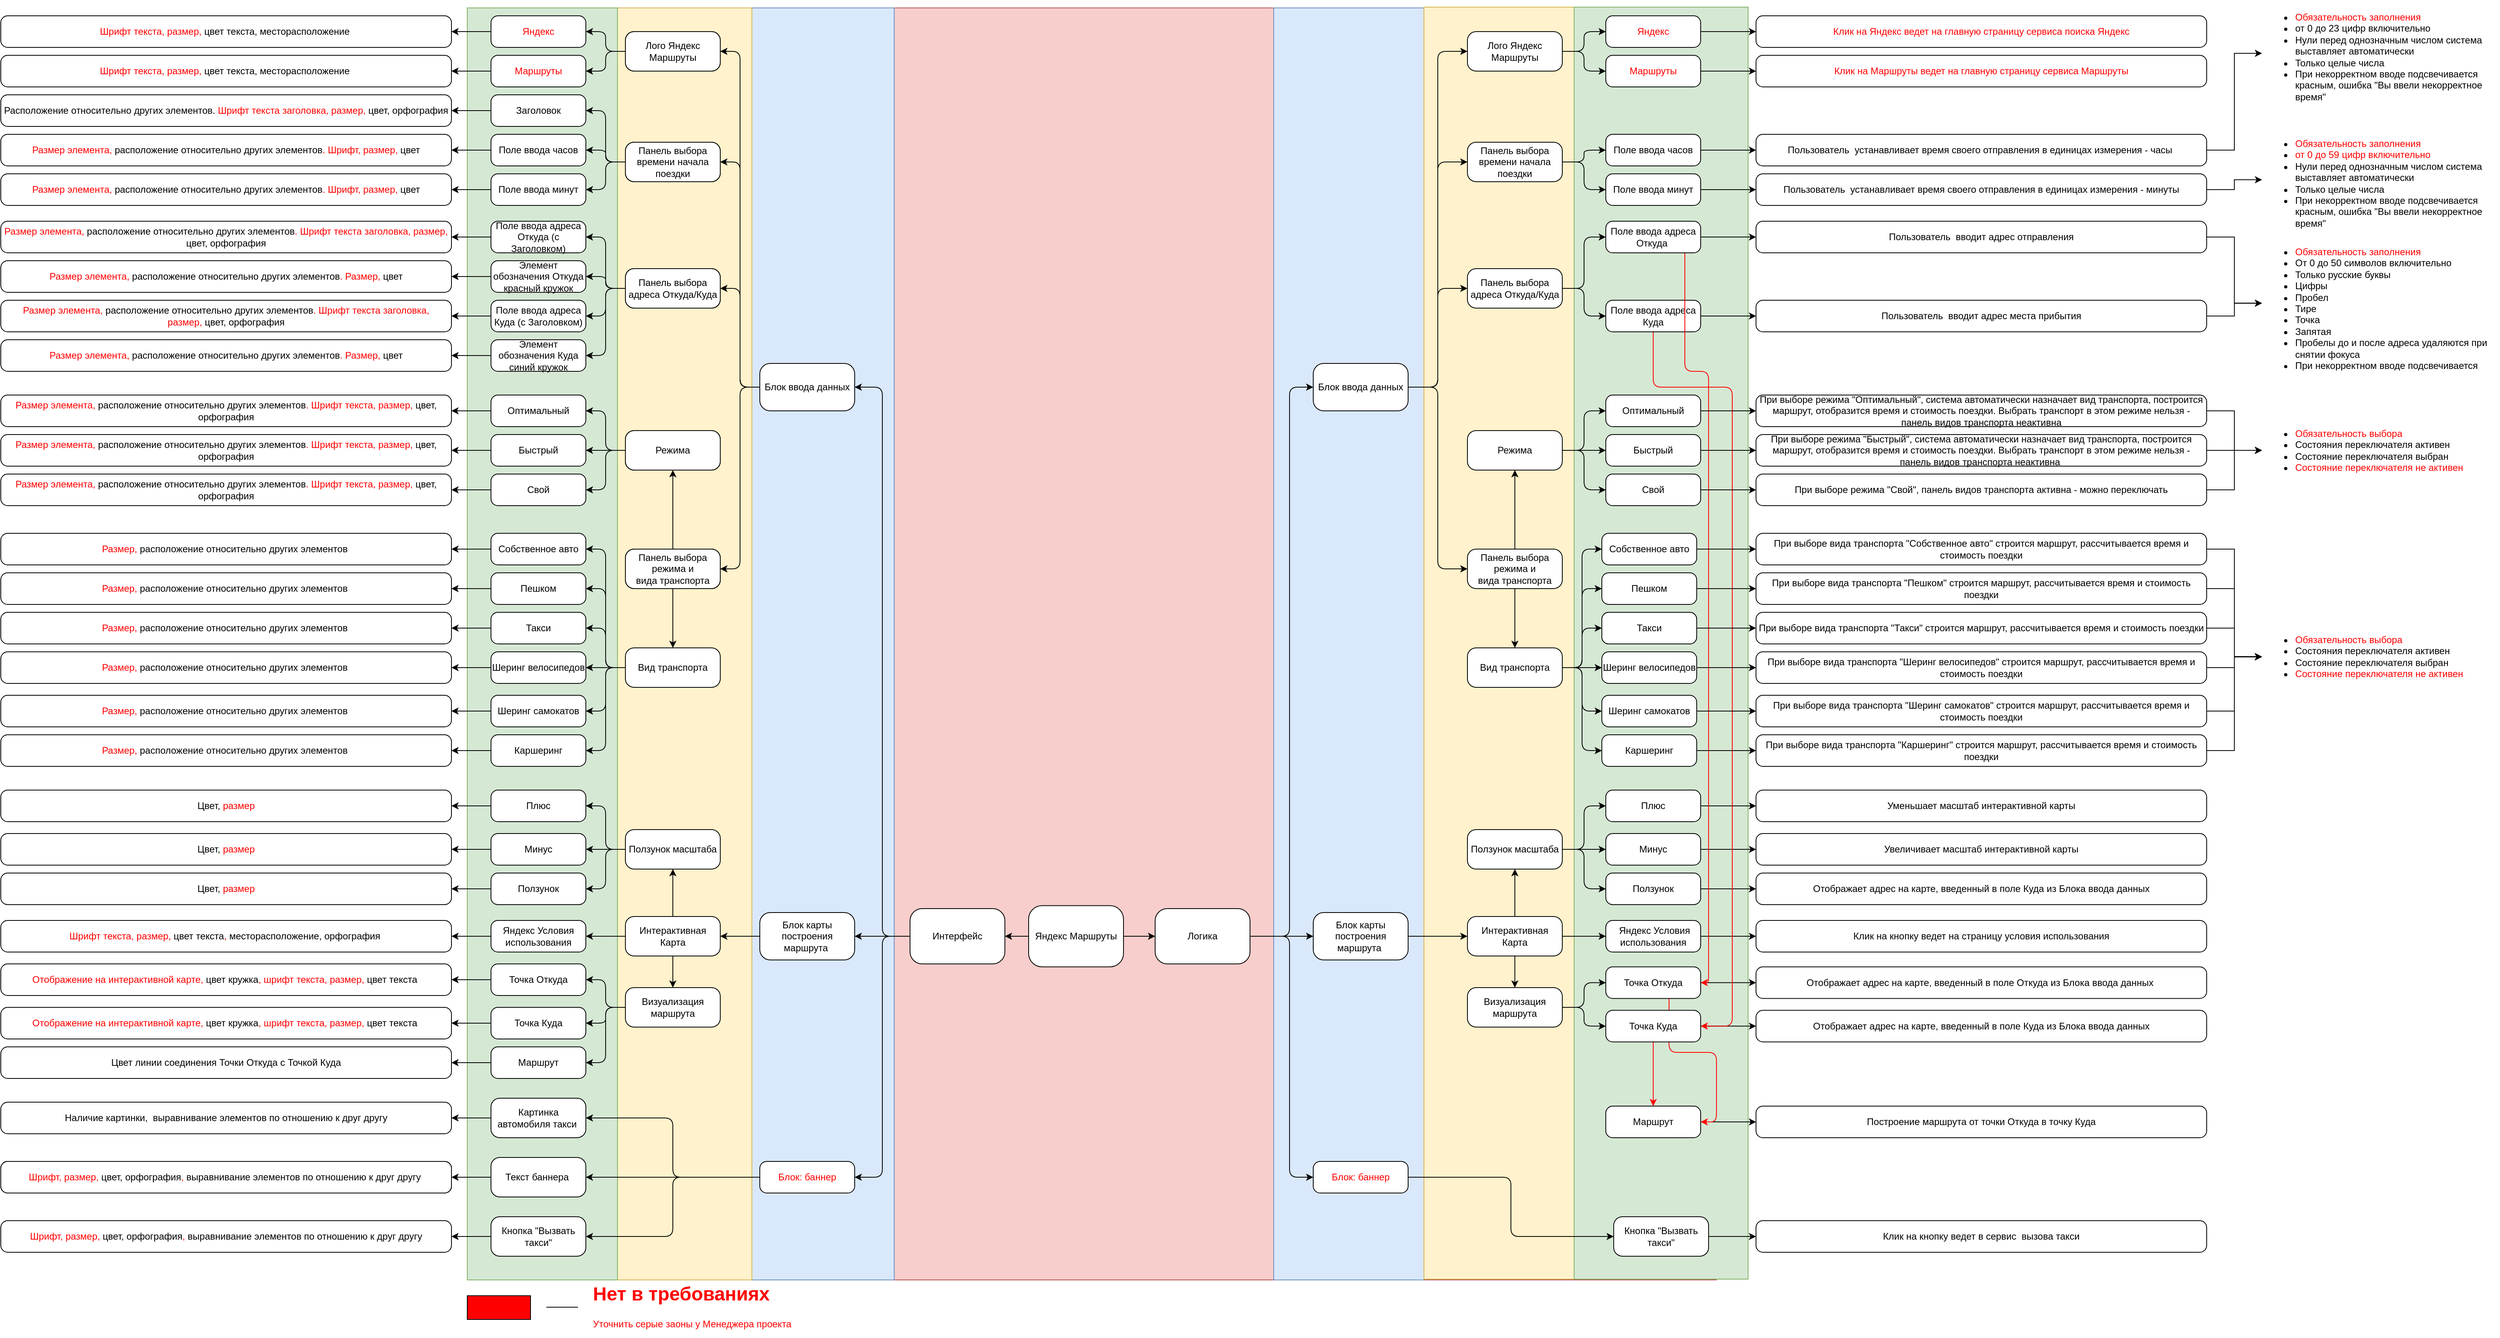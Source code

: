 <mxfile version="20.2.7" type="github">
  <diagram id="mye7cpsdecRdVJIh1ltE" name="Page-1">
    <mxGraphModel dx="3106" dy="1929" grid="1" gridSize="10" guides="1" tooltips="1" connect="1" arrows="1" fold="1" page="1" pageScale="1" pageWidth="827" pageHeight="1169" math="0" shadow="0">
      <root>
        <mxCell id="0" />
        <mxCell id="1" parent="0" />
        <mxCell id="NGLzfRE2hstAdica4r9p-4" value="" style="rounded=0;whiteSpace=wrap;html=1;fillColor=#f8cecc;strokeColor=#b85450;" parent="1" vertex="1">
          <mxGeometry x="-470" y="-440" width="1580" height="1610" as="geometry" />
        </mxCell>
        <mxCell id="NGLzfRE2hstAdica4r9p-147" value="" style="rounded=0;whiteSpace=wrap;html=1;fillColor=#dae8fc;strokeColor=#6c8ebf;" parent="1" vertex="1">
          <mxGeometry x="550" y="-440" width="190" height="1610" as="geometry" />
        </mxCell>
        <mxCell id="NGLzfRE2hstAdica4r9p-148" value="" style="rounded=0;whiteSpace=wrap;html=1;fillColor=#fff2cc;strokeColor=#d6b656;" parent="1" vertex="1">
          <mxGeometry x="740" y="-441" width="190" height="1610" as="geometry" />
        </mxCell>
        <mxCell id="NGLzfRE2hstAdica4r9p-149" value="" style="rounded=0;whiteSpace=wrap;html=1;fillColor=#d5e8d4;strokeColor=#82b366;" parent="1" vertex="1">
          <mxGeometry x="930" y="-441" width="220" height="1610" as="geometry" />
        </mxCell>
        <mxCell id="NGLzfRE2hstAdica4r9p-36" value="" style="rounded=0;whiteSpace=wrap;html=1;fillColor=#dae8fc;strokeColor=#6c8ebf;" parent="1" vertex="1">
          <mxGeometry x="-470" y="-440" width="540" height="1610" as="geometry" />
        </mxCell>
        <mxCell id="NGLzfRE2hstAdica4r9p-37" value="" style="rounded=0;whiteSpace=wrap;html=1;fillColor=#fff2cc;strokeColor=#d6b656;" parent="1" vertex="1">
          <mxGeometry x="-470" y="-440" width="360" height="1610" as="geometry" />
        </mxCell>
        <mxCell id="NGLzfRE2hstAdica4r9p-71" value="" style="rounded=0;whiteSpace=wrap;html=1;fillColor=#d5e8d4;strokeColor=#82b366;" parent="1" vertex="1">
          <mxGeometry x="-470" y="-440" width="190" height="1610" as="geometry" />
        </mxCell>
        <mxCell id="GoWqnwifKlF_Yr-xNYbi-38" style="edgeStyle=none;rounded=1;orthogonalLoop=1;jettySize=auto;html=1;exitX=0;exitY=0.5;exitDx=0;exitDy=0;entryX=1;entryY=0.5;entryDx=0;entryDy=0;" parent="1" source="GoWqnwifKlF_Yr-xNYbi-1" target="GoWqnwifKlF_Yr-xNYbi-3" edge="1">
          <mxGeometry relative="1" as="geometry">
            <mxPoint x="270" y="380" as="targetPoint" />
          </mxGeometry>
        </mxCell>
        <mxCell id="NGLzfRE2hstAdica4r9p-142" style="edgeStyle=orthogonalEdgeStyle;rounded=1;orthogonalLoop=1;jettySize=auto;html=1;entryX=0;entryY=0.5;entryDx=0;entryDy=0;" parent="1" source="GoWqnwifKlF_Yr-xNYbi-1" target="NGLzfRE2hstAdica4r9p-141" edge="1">
          <mxGeometry relative="1" as="geometry" />
        </mxCell>
        <mxCell id="GoWqnwifKlF_Yr-xNYbi-1" value="Яндекс Маршруты" style="rounded=1;whiteSpace=wrap;html=1;arcSize=22;" parent="1" vertex="1">
          <mxGeometry x="240" y="696.25" width="120" height="77.5" as="geometry" />
        </mxCell>
        <mxCell id="NGLzfRE2hstAdica4r9p-39" style="edgeStyle=orthogonalEdgeStyle;rounded=1;orthogonalLoop=1;jettySize=auto;html=1;entryX=1;entryY=0.5;entryDx=0;entryDy=0;" parent="1" source="GoWqnwifKlF_Yr-xNYbi-3" target="NGLzfRE2hstAdica4r9p-1" edge="1">
          <mxGeometry relative="1" as="geometry" />
        </mxCell>
        <mxCell id="NGLzfRE2hstAdica4r9p-40" style="edgeStyle=orthogonalEdgeStyle;rounded=1;orthogonalLoop=1;jettySize=auto;html=1;" parent="1" source="GoWqnwifKlF_Yr-xNYbi-3" target="NGLzfRE2hstAdica4r9p-3" edge="1">
          <mxGeometry relative="1" as="geometry" />
        </mxCell>
        <mxCell id="NGLzfRE2hstAdica4r9p-41" style="edgeStyle=orthogonalEdgeStyle;rounded=1;orthogonalLoop=1;jettySize=auto;html=1;entryX=1;entryY=0.5;entryDx=0;entryDy=0;" parent="1" source="GoWqnwifKlF_Yr-xNYbi-3" target="NGLzfRE2hstAdica4r9p-2" edge="1">
          <mxGeometry relative="1" as="geometry" />
        </mxCell>
        <mxCell id="GoWqnwifKlF_Yr-xNYbi-3" value="Интерфейс" style="rounded=1;whiteSpace=wrap;html=1;arcSize=22;" parent="1" vertex="1">
          <mxGeometry x="90" y="700" width="120" height="70" as="geometry" />
        </mxCell>
        <mxCell id="NGLzfRE2hstAdica4r9p-65" style="edgeStyle=orthogonalEdgeStyle;rounded=1;orthogonalLoop=1;jettySize=auto;html=1;entryX=1;entryY=0.5;entryDx=0;entryDy=0;" parent="1" source="GoWqnwifKlF_Yr-xNYbi-45" target="NGLzfRE2hstAdica4r9p-60" edge="1">
          <mxGeometry relative="1" as="geometry" />
        </mxCell>
        <mxCell id="NGLzfRE2hstAdica4r9p-66" style="edgeStyle=orthogonalEdgeStyle;rounded=1;orthogonalLoop=1;jettySize=auto;html=1;entryX=1;entryY=0.5;entryDx=0;entryDy=0;" parent="1" source="GoWqnwifKlF_Yr-xNYbi-45" target="NGLzfRE2hstAdica4r9p-62" edge="1">
          <mxGeometry relative="1" as="geometry" />
        </mxCell>
        <mxCell id="NGLzfRE2hstAdica4r9p-144" style="edgeStyle=orthogonalEdgeStyle;rounded=1;orthogonalLoop=1;jettySize=auto;html=1;entryX=1;entryY=0.5;entryDx=0;entryDy=0;" parent="1" source="GoWqnwifKlF_Yr-xNYbi-45" target="NGLzfRE2hstAdica4r9p-143" edge="1">
          <mxGeometry relative="1" as="geometry" />
        </mxCell>
        <mxCell id="GoWqnwifKlF_Yr-xNYbi-45" value="Панель выбора времени начала поездки" style="rounded=1;whiteSpace=wrap;html=1;arcSize=22;" parent="1" vertex="1">
          <mxGeometry x="-270" y="-270" width="120" height="50" as="geometry" />
        </mxCell>
        <mxCell id="NGLzfRE2hstAdica4r9p-28" style="edgeStyle=orthogonalEdgeStyle;rounded=1;orthogonalLoop=1;jettySize=auto;html=1;entryX=1;entryY=0.5;entryDx=0;entryDy=0;" parent="1" source="NGLzfRE2hstAdica4r9p-1" target="NGLzfRE2hstAdica4r9p-9" edge="1">
          <mxGeometry relative="1" as="geometry" />
        </mxCell>
        <mxCell id="NGLzfRE2hstAdica4r9p-29" style="edgeStyle=orthogonalEdgeStyle;rounded=1;orthogonalLoop=1;jettySize=auto;html=1;entryX=1;entryY=0.5;entryDx=0;entryDy=0;" parent="1" source="NGLzfRE2hstAdica4r9p-1" target="GoWqnwifKlF_Yr-xNYbi-45" edge="1">
          <mxGeometry relative="1" as="geometry" />
        </mxCell>
        <mxCell id="NGLzfRE2hstAdica4r9p-31" style="edgeStyle=orthogonalEdgeStyle;rounded=1;orthogonalLoop=1;jettySize=auto;html=1;entryX=1;entryY=0.5;entryDx=0;entryDy=0;" parent="1" source="NGLzfRE2hstAdica4r9p-1" target="NGLzfRE2hstAdica4r9p-12" edge="1">
          <mxGeometry relative="1" as="geometry" />
        </mxCell>
        <mxCell id="NGLzfRE2hstAdica4r9p-32" style="edgeStyle=orthogonalEdgeStyle;rounded=1;orthogonalLoop=1;jettySize=auto;html=1;entryX=1;entryY=0.5;entryDx=0;entryDy=0;" parent="1" source="NGLzfRE2hstAdica4r9p-1" target="NGLzfRE2hstAdica4r9p-11" edge="1">
          <mxGeometry relative="1" as="geometry" />
        </mxCell>
        <mxCell id="NGLzfRE2hstAdica4r9p-1" value="Блок ввода данных" style="rounded=1;whiteSpace=wrap;html=1;arcSize=22;" parent="1" vertex="1">
          <mxGeometry x="-100" y="10" width="120" height="60" as="geometry" />
        </mxCell>
        <mxCell id="NGLzfRE2hstAdica4r9p-55" style="edgeStyle=orthogonalEdgeStyle;rounded=1;orthogonalLoop=1;jettySize=auto;html=1;entryX=1;entryY=0.5;entryDx=0;entryDy=0;" parent="1" source="NGLzfRE2hstAdica4r9p-2" target="NGLzfRE2hstAdica4r9p-51" edge="1">
          <mxGeometry relative="1" as="geometry" />
        </mxCell>
        <mxCell id="NGLzfRE2hstAdica4r9p-145" style="edgeStyle=orthogonalEdgeStyle;rounded=1;orthogonalLoop=1;jettySize=auto;html=1;entryX=1;entryY=0.5;entryDx=0;entryDy=0;" parent="1" source="NGLzfRE2hstAdica4r9p-2" target="NGLzfRE2hstAdica4r9p-50" edge="1">
          <mxGeometry relative="1" as="geometry" />
        </mxCell>
        <mxCell id="NGLzfRE2hstAdica4r9p-146" style="edgeStyle=orthogonalEdgeStyle;rounded=1;orthogonalLoop=1;jettySize=auto;html=1;entryX=1;entryY=0.5;entryDx=0;entryDy=0;" parent="1" source="NGLzfRE2hstAdica4r9p-2" target="NGLzfRE2hstAdica4r9p-52" edge="1">
          <mxGeometry relative="1" as="geometry" />
        </mxCell>
        <mxCell id="NGLzfRE2hstAdica4r9p-2" value="Блок: баннер" style="rounded=1;whiteSpace=wrap;html=1;arcSize=22;fontColor=#FF0000;" parent="1" vertex="1">
          <mxGeometry x="-100" y="1020" width="120" height="40" as="geometry" />
        </mxCell>
        <mxCell id="NGLzfRE2hstAdica4r9p-114" style="edgeStyle=orthogonalEdgeStyle;rounded=1;orthogonalLoop=1;jettySize=auto;html=1;entryX=1;entryY=0.5;entryDx=0;entryDy=0;" parent="1" source="NGLzfRE2hstAdica4r9p-3" target="NGLzfRE2hstAdica4r9p-110" edge="1">
          <mxGeometry relative="1" as="geometry" />
        </mxCell>
        <mxCell id="NGLzfRE2hstAdica4r9p-3" value="Блок карты построения маршрута&amp;nbsp;" style="rounded=1;whiteSpace=wrap;html=1;arcSize=22;" parent="1" vertex="1">
          <mxGeometry x="-100" y="705" width="120" height="60" as="geometry" />
        </mxCell>
        <mxCell id="NGLzfRE2hstAdica4r9p-48" style="edgeStyle=orthogonalEdgeStyle;rounded=1;orthogonalLoop=1;jettySize=auto;html=1;entryX=1;entryY=0.5;entryDx=0;entryDy=0;" parent="1" source="NGLzfRE2hstAdica4r9p-9" target="NGLzfRE2hstAdica4r9p-46" edge="1">
          <mxGeometry relative="1" as="geometry" />
        </mxCell>
        <mxCell id="NGLzfRE2hstAdica4r9p-49" style="edgeStyle=orthogonalEdgeStyle;rounded=1;orthogonalLoop=1;jettySize=auto;html=1;entryX=1;entryY=0.5;entryDx=0;entryDy=0;" parent="1" source="NGLzfRE2hstAdica4r9p-9" target="NGLzfRE2hstAdica4r9p-44" edge="1">
          <mxGeometry relative="1" as="geometry" />
        </mxCell>
        <mxCell id="NGLzfRE2hstAdica4r9p-9" value="Лого Яндекс Маршруты" style="rounded=1;whiteSpace=wrap;html=1;arcSize=22;" parent="1" vertex="1">
          <mxGeometry x="-270" y="-410" width="120" height="50" as="geometry" />
        </mxCell>
        <mxCell id="NGLzfRE2hstAdica4r9p-74" style="edgeStyle=orthogonalEdgeStyle;rounded=1;orthogonalLoop=1;jettySize=auto;html=1;entryX=1;entryY=0.5;entryDx=0;entryDy=0;" parent="1" source="NGLzfRE2hstAdica4r9p-11" target="NGLzfRE2hstAdica4r9p-68" edge="1">
          <mxGeometry relative="1" as="geometry" />
        </mxCell>
        <mxCell id="NGLzfRE2hstAdica4r9p-75" style="edgeStyle=orthogonalEdgeStyle;rounded=1;orthogonalLoop=1;jettySize=auto;html=1;entryX=1;entryY=0.5;entryDx=0;entryDy=0;" parent="1" source="NGLzfRE2hstAdica4r9p-11" target="NGLzfRE2hstAdica4r9p-69" edge="1">
          <mxGeometry relative="1" as="geometry" />
        </mxCell>
        <mxCell id="NGLzfRE2hstAdica4r9p-76" style="edgeStyle=orthogonalEdgeStyle;rounded=1;orthogonalLoop=1;jettySize=auto;html=1;" parent="1" source="NGLzfRE2hstAdica4r9p-11" target="NGLzfRE2hstAdica4r9p-67" edge="1">
          <mxGeometry relative="1" as="geometry" />
        </mxCell>
        <mxCell id="NGLzfRE2hstAdica4r9p-77" style="edgeStyle=orthogonalEdgeStyle;rounded=1;orthogonalLoop=1;jettySize=auto;html=1;entryX=1;entryY=0.5;entryDx=0;entryDy=0;" parent="1" source="NGLzfRE2hstAdica4r9p-11" target="NGLzfRE2hstAdica4r9p-70" edge="1">
          <mxGeometry relative="1" as="geometry" />
        </mxCell>
        <mxCell id="NGLzfRE2hstAdica4r9p-11" value="Панель выбора адреса Откуда/Куда" style="rounded=1;whiteSpace=wrap;html=1;arcSize=22;" parent="1" vertex="1">
          <mxGeometry x="-270" y="-110" width="120" height="50" as="geometry" />
        </mxCell>
        <mxCell id="NGLzfRE2hstAdica4r9p-89" style="edgeStyle=orthogonalEdgeStyle;rounded=1;orthogonalLoop=1;jettySize=auto;html=1;entryX=0.5;entryY=1;entryDx=0;entryDy=0;" parent="1" source="NGLzfRE2hstAdica4r9p-12" target="NGLzfRE2hstAdica4r9p-81" edge="1">
          <mxGeometry relative="1" as="geometry" />
        </mxCell>
        <mxCell id="NGLzfRE2hstAdica4r9p-90" style="edgeStyle=orthogonalEdgeStyle;rounded=1;orthogonalLoop=1;jettySize=auto;html=1;" parent="1" source="NGLzfRE2hstAdica4r9p-12" target="NGLzfRE2hstAdica4r9p-82" edge="1">
          <mxGeometry relative="1" as="geometry" />
        </mxCell>
        <mxCell id="NGLzfRE2hstAdica4r9p-12" value="Панель выбора режима и&lt;br&gt;вида транспорта" style="rounded=1;whiteSpace=wrap;html=1;arcSize=22;" parent="1" vertex="1">
          <mxGeometry x="-270" y="245" width="120" height="50" as="geometry" />
        </mxCell>
        <mxCell id="-G2-odD6s9fwSHAbLvdX-76" style="edgeStyle=orthogonalEdgeStyle;rounded=0;orthogonalLoop=1;jettySize=auto;html=1;entryX=1;entryY=0.5;entryDx=0;entryDy=0;fontColor=#FF0000;" edge="1" parent="1" source="NGLzfRE2hstAdica4r9p-44" target="-G2-odD6s9fwSHAbLvdX-75">
          <mxGeometry relative="1" as="geometry" />
        </mxCell>
        <mxCell id="NGLzfRE2hstAdica4r9p-44" value="Маршруты" style="whiteSpace=wrap;html=1;rounded=1;arcSize=22;fontColor=#FF0000;" parent="1" vertex="1">
          <mxGeometry x="-440" y="-380" width="120" height="40" as="geometry" />
        </mxCell>
        <mxCell id="-G2-odD6s9fwSHAbLvdX-77" style="edgeStyle=orthogonalEdgeStyle;rounded=0;orthogonalLoop=1;jettySize=auto;html=1;entryX=1;entryY=0.5;entryDx=0;entryDy=0;fontColor=#FF0000;" edge="1" parent="1" source="NGLzfRE2hstAdica4r9p-46" target="-G2-odD6s9fwSHAbLvdX-74">
          <mxGeometry relative="1" as="geometry" />
        </mxCell>
        <mxCell id="NGLzfRE2hstAdica4r9p-46" value="Яндекс" style="whiteSpace=wrap;html=1;rounded=1;arcSize=22;fontColor=#FF0000;" parent="1" vertex="1">
          <mxGeometry x="-440" y="-430" width="120" height="40" as="geometry" />
        </mxCell>
        <mxCell id="-G2-odD6s9fwSHAbLvdX-33" style="edgeStyle=orthogonalEdgeStyle;rounded=0;orthogonalLoop=1;jettySize=auto;html=1;entryX=1;entryY=0.5;entryDx=0;entryDy=0;fontColor=#FF0000;" edge="1" parent="1" source="NGLzfRE2hstAdica4r9p-50" target="-G2-odD6s9fwSHAbLvdX-21">
          <mxGeometry relative="1" as="geometry" />
        </mxCell>
        <mxCell id="NGLzfRE2hstAdica4r9p-50" value="Картинка автомобиля такси&amp;nbsp;" style="rounded=1;whiteSpace=wrap;html=1;arcSize=22;" parent="1" vertex="1">
          <mxGeometry x="-440" y="940" width="120" height="50" as="geometry" />
        </mxCell>
        <mxCell id="-G2-odD6s9fwSHAbLvdX-15" style="edgeStyle=orthogonalEdgeStyle;rounded=0;orthogonalLoop=1;jettySize=auto;html=1;entryX=1;entryY=0.5;entryDx=0;entryDy=0;fontColor=#FF0000;" edge="1" parent="1" source="NGLzfRE2hstAdica4r9p-51" target="NGLzfRE2hstAdica4r9p-213">
          <mxGeometry relative="1" as="geometry" />
        </mxCell>
        <mxCell id="NGLzfRE2hstAdica4r9p-51" value="Текст баннера&amp;nbsp;" style="rounded=1;whiteSpace=wrap;html=1;arcSize=22;" parent="1" vertex="1">
          <mxGeometry x="-440" y="1015" width="120" height="50" as="geometry" />
        </mxCell>
        <mxCell id="-G2-odD6s9fwSHAbLvdX-17" style="edgeStyle=orthogonalEdgeStyle;rounded=0;orthogonalLoop=1;jettySize=auto;html=1;entryX=1;entryY=0.5;entryDx=0;entryDy=0;fontColor=#FF0000;" edge="1" parent="1" source="NGLzfRE2hstAdica4r9p-52" target="-G2-odD6s9fwSHAbLvdX-16">
          <mxGeometry relative="1" as="geometry" />
        </mxCell>
        <mxCell id="NGLzfRE2hstAdica4r9p-52" value="Кнопка &quot;Вызвать такси&quot;" style="rounded=1;whiteSpace=wrap;html=1;arcSize=22;" parent="1" vertex="1">
          <mxGeometry x="-440" y="1090" width="120" height="50" as="geometry" />
        </mxCell>
        <mxCell id="-G2-odD6s9fwSHAbLvdX-72" style="edgeStyle=orthogonalEdgeStyle;rounded=0;orthogonalLoop=1;jettySize=auto;html=1;entryX=1;entryY=0.5;entryDx=0;entryDy=0;fontColor=#FF0000;" edge="1" parent="1" source="NGLzfRE2hstAdica4r9p-60" target="-G2-odD6s9fwSHAbLvdX-68">
          <mxGeometry relative="1" as="geometry" />
        </mxCell>
        <mxCell id="NGLzfRE2hstAdica4r9p-60" value="Поле ввода часов" style="rounded=1;whiteSpace=wrap;html=1;arcSize=22;" parent="1" vertex="1">
          <mxGeometry x="-440" y="-280" width="120" height="40" as="geometry" />
        </mxCell>
        <mxCell id="-G2-odD6s9fwSHAbLvdX-71" style="edgeStyle=orthogonalEdgeStyle;rounded=0;orthogonalLoop=1;jettySize=auto;html=1;entryX=1;entryY=0.5;entryDx=0;entryDy=0;fontColor=#FF0000;" edge="1" parent="1" source="NGLzfRE2hstAdica4r9p-62" target="-G2-odD6s9fwSHAbLvdX-69">
          <mxGeometry relative="1" as="geometry" />
        </mxCell>
        <mxCell id="NGLzfRE2hstAdica4r9p-62" value="Поле ввода минут" style="rounded=1;whiteSpace=wrap;html=1;arcSize=22;" parent="1" vertex="1">
          <mxGeometry x="-440" y="-230" width="120" height="40" as="geometry" />
        </mxCell>
        <mxCell id="-G2-odD6s9fwSHAbLvdX-65" style="edgeStyle=orthogonalEdgeStyle;rounded=0;orthogonalLoop=1;jettySize=auto;html=1;entryX=1;entryY=0.5;entryDx=0;entryDy=0;fontColor=#FF0000;" edge="1" parent="1" source="NGLzfRE2hstAdica4r9p-67" target="-G2-odD6s9fwSHAbLvdX-61">
          <mxGeometry relative="1" as="geometry" />
        </mxCell>
        <mxCell id="NGLzfRE2hstAdica4r9p-67" value="Поле ввода адреса Куда (с Заголовком)" style="rounded=1;whiteSpace=wrap;html=1;arcSize=22;" parent="1" vertex="1">
          <mxGeometry x="-440" y="-70" width="120" height="40" as="geometry" />
        </mxCell>
        <mxCell id="-G2-odD6s9fwSHAbLvdX-67" style="edgeStyle=orthogonalEdgeStyle;rounded=0;orthogonalLoop=1;jettySize=auto;html=1;entryX=1;entryY=0.5;entryDx=0;entryDy=0;fontColor=#FF0000;" edge="1" parent="1" source="NGLzfRE2hstAdica4r9p-68" target="-G2-odD6s9fwSHAbLvdX-62">
          <mxGeometry relative="1" as="geometry" />
        </mxCell>
        <mxCell id="NGLzfRE2hstAdica4r9p-68" value="Поле ввода адреса Откуда (с Заголовком)" style="rounded=1;whiteSpace=wrap;html=1;arcSize=22;" parent="1" vertex="1">
          <mxGeometry x="-440" y="-170" width="120" height="40" as="geometry" />
        </mxCell>
        <mxCell id="-G2-odD6s9fwSHAbLvdX-66" style="edgeStyle=orthogonalEdgeStyle;rounded=0;orthogonalLoop=1;jettySize=auto;html=1;entryX=1;entryY=0.5;entryDx=0;entryDy=0;fontColor=#FF0000;" edge="1" parent="1" source="NGLzfRE2hstAdica4r9p-69" target="-G2-odD6s9fwSHAbLvdX-60">
          <mxGeometry relative="1" as="geometry" />
        </mxCell>
        <mxCell id="NGLzfRE2hstAdica4r9p-69" value="Элемент обозначения Откуда красный кружок" style="rounded=1;whiteSpace=wrap;html=1;arcSize=22;" parent="1" vertex="1">
          <mxGeometry x="-440" y="-120" width="120" height="40" as="geometry" />
        </mxCell>
        <mxCell id="-G2-odD6s9fwSHAbLvdX-64" style="edgeStyle=orthogonalEdgeStyle;rounded=0;orthogonalLoop=1;jettySize=auto;html=1;entryX=1;entryY=0.5;entryDx=0;entryDy=0;fontColor=#FF0000;" edge="1" parent="1" source="NGLzfRE2hstAdica4r9p-70" target="-G2-odD6s9fwSHAbLvdX-63">
          <mxGeometry relative="1" as="geometry" />
        </mxCell>
        <mxCell id="NGLzfRE2hstAdica4r9p-70" value="Элемент обозначения Куда синий кружок" style="rounded=1;whiteSpace=wrap;html=1;arcSize=22;" parent="1" vertex="1">
          <mxGeometry x="-440" y="-20" width="120" height="40" as="geometry" />
        </mxCell>
        <mxCell id="-G2-odD6s9fwSHAbLvdX-58" style="edgeStyle=orthogonalEdgeStyle;rounded=0;orthogonalLoop=1;jettySize=auto;html=1;entryX=1;entryY=0.5;entryDx=0;entryDy=0;fontColor=#FF0000;" edge="1" parent="1" source="NGLzfRE2hstAdica4r9p-78" target="-G2-odD6s9fwSHAbLvdX-54">
          <mxGeometry relative="1" as="geometry" />
        </mxCell>
        <mxCell id="NGLzfRE2hstAdica4r9p-78" value="Быстрый" style="rounded=1;whiteSpace=wrap;html=1;arcSize=22;" parent="1" vertex="1">
          <mxGeometry x="-440" y="100" width="120" height="40" as="geometry" />
        </mxCell>
        <mxCell id="-G2-odD6s9fwSHAbLvdX-59" style="edgeStyle=orthogonalEdgeStyle;rounded=0;orthogonalLoop=1;jettySize=auto;html=1;entryX=1;entryY=0.5;entryDx=0;entryDy=0;fontColor=#FF0000;" edge="1" parent="1" source="NGLzfRE2hstAdica4r9p-79" target="-G2-odD6s9fwSHAbLvdX-56">
          <mxGeometry relative="1" as="geometry" />
        </mxCell>
        <mxCell id="NGLzfRE2hstAdica4r9p-79" value="Оптимальный" style="rounded=1;whiteSpace=wrap;html=1;arcSize=22;" parent="1" vertex="1">
          <mxGeometry x="-440" y="50" width="120" height="40" as="geometry" />
        </mxCell>
        <mxCell id="-G2-odD6s9fwSHAbLvdX-57" style="edgeStyle=orthogonalEdgeStyle;rounded=0;orthogonalLoop=1;jettySize=auto;html=1;entryX=1;entryY=0.5;entryDx=0;entryDy=0;fontColor=#FF0000;" edge="1" parent="1" source="NGLzfRE2hstAdica4r9p-80" target="-G2-odD6s9fwSHAbLvdX-55">
          <mxGeometry relative="1" as="geometry" />
        </mxCell>
        <mxCell id="NGLzfRE2hstAdica4r9p-80" value="Свой" style="rounded=1;whiteSpace=wrap;html=1;arcSize=22;" parent="1" vertex="1">
          <mxGeometry x="-440" y="150" width="120" height="40" as="geometry" />
        </mxCell>
        <mxCell id="NGLzfRE2hstAdica4r9p-91" style="edgeStyle=orthogonalEdgeStyle;rounded=1;orthogonalLoop=1;jettySize=auto;html=1;entryX=1;entryY=0.5;entryDx=0;entryDy=0;" parent="1" source="NGLzfRE2hstAdica4r9p-81" target="NGLzfRE2hstAdica4r9p-79" edge="1">
          <mxGeometry relative="1" as="geometry" />
        </mxCell>
        <mxCell id="NGLzfRE2hstAdica4r9p-92" style="edgeStyle=orthogonalEdgeStyle;rounded=1;orthogonalLoop=1;jettySize=auto;html=1;" parent="1" source="NGLzfRE2hstAdica4r9p-81" target="NGLzfRE2hstAdica4r9p-78" edge="1">
          <mxGeometry relative="1" as="geometry" />
        </mxCell>
        <mxCell id="NGLzfRE2hstAdica4r9p-93" style="edgeStyle=orthogonalEdgeStyle;rounded=1;orthogonalLoop=1;jettySize=auto;html=1;entryX=1;entryY=0.5;entryDx=0;entryDy=0;" parent="1" source="NGLzfRE2hstAdica4r9p-81" target="NGLzfRE2hstAdica4r9p-80" edge="1">
          <mxGeometry relative="1" as="geometry" />
        </mxCell>
        <mxCell id="NGLzfRE2hstAdica4r9p-81" value="Режима" style="rounded=1;whiteSpace=wrap;html=1;arcSize=22;" parent="1" vertex="1">
          <mxGeometry x="-270" y="95" width="120" height="50" as="geometry" />
        </mxCell>
        <mxCell id="NGLzfRE2hstAdica4r9p-94" style="edgeStyle=orthogonalEdgeStyle;rounded=1;orthogonalLoop=1;jettySize=auto;html=1;entryX=1;entryY=0.5;entryDx=0;entryDy=0;" parent="1" source="NGLzfRE2hstAdica4r9p-82" target="NGLzfRE2hstAdica4r9p-84" edge="1">
          <mxGeometry relative="1" as="geometry" />
        </mxCell>
        <mxCell id="NGLzfRE2hstAdica4r9p-95" style="edgeStyle=orthogonalEdgeStyle;rounded=1;orthogonalLoop=1;jettySize=auto;html=1;entryX=1;entryY=0.5;entryDx=0;entryDy=0;" parent="1" source="NGLzfRE2hstAdica4r9p-82" target="NGLzfRE2hstAdica4r9p-83" edge="1">
          <mxGeometry relative="1" as="geometry" />
        </mxCell>
        <mxCell id="NGLzfRE2hstAdica4r9p-96" style="edgeStyle=orthogonalEdgeStyle;rounded=1;orthogonalLoop=1;jettySize=auto;html=1;entryX=1;entryY=0.5;entryDx=0;entryDy=0;" parent="1" source="NGLzfRE2hstAdica4r9p-82" target="NGLzfRE2hstAdica4r9p-85" edge="1">
          <mxGeometry relative="1" as="geometry" />
        </mxCell>
        <mxCell id="NGLzfRE2hstAdica4r9p-97" style="edgeStyle=orthogonalEdgeStyle;rounded=1;orthogonalLoop=1;jettySize=auto;html=1;entryX=1;entryY=0.5;entryDx=0;entryDy=0;" parent="1" source="NGLzfRE2hstAdica4r9p-82" target="NGLzfRE2hstAdica4r9p-88" edge="1">
          <mxGeometry relative="1" as="geometry" />
        </mxCell>
        <mxCell id="NGLzfRE2hstAdica4r9p-98" style="edgeStyle=orthogonalEdgeStyle;rounded=1;orthogonalLoop=1;jettySize=auto;html=1;entryX=1;entryY=0.5;entryDx=0;entryDy=0;" parent="1" source="NGLzfRE2hstAdica4r9p-82" target="NGLzfRE2hstAdica4r9p-86" edge="1">
          <mxGeometry relative="1" as="geometry" />
        </mxCell>
        <mxCell id="NGLzfRE2hstAdica4r9p-99" style="edgeStyle=orthogonalEdgeStyle;rounded=1;orthogonalLoop=1;jettySize=auto;html=1;entryX=1;entryY=0.5;entryDx=0;entryDy=0;" parent="1" source="NGLzfRE2hstAdica4r9p-82" target="NGLzfRE2hstAdica4r9p-87" edge="1">
          <mxGeometry relative="1" as="geometry" />
        </mxCell>
        <mxCell id="NGLzfRE2hstAdica4r9p-82" value="Вид транспорта" style="rounded=1;whiteSpace=wrap;html=1;arcSize=22;" parent="1" vertex="1">
          <mxGeometry x="-270" y="370" width="120" height="50" as="geometry" />
        </mxCell>
        <mxCell id="-G2-odD6s9fwSHAbLvdX-52" style="edgeStyle=orthogonalEdgeStyle;rounded=0;orthogonalLoop=1;jettySize=auto;html=1;entryX=1;entryY=0.5;entryDx=0;entryDy=0;fontColor=#FF0000;" edge="1" parent="1" source="NGLzfRE2hstAdica4r9p-83" target="-G2-odD6s9fwSHAbLvdX-45">
          <mxGeometry relative="1" as="geometry" />
        </mxCell>
        <mxCell id="NGLzfRE2hstAdica4r9p-83" value="Пешком" style="rounded=1;whiteSpace=wrap;html=1;arcSize=22;" parent="1" vertex="1">
          <mxGeometry x="-440" y="275" width="120" height="40" as="geometry" />
        </mxCell>
        <mxCell id="-G2-odD6s9fwSHAbLvdX-53" style="edgeStyle=orthogonalEdgeStyle;rounded=0;orthogonalLoop=1;jettySize=auto;html=1;entryX=1;entryY=0.5;entryDx=0;entryDy=0;fontColor=#FF0000;" edge="1" parent="1" source="NGLzfRE2hstAdica4r9p-84" target="-G2-odD6s9fwSHAbLvdX-47">
          <mxGeometry relative="1" as="geometry" />
        </mxCell>
        <mxCell id="NGLzfRE2hstAdica4r9p-84" value="Собственное авто" style="rounded=1;whiteSpace=wrap;html=1;arcSize=22;" parent="1" vertex="1">
          <mxGeometry x="-440" y="225" width="120" height="40" as="geometry" />
        </mxCell>
        <mxCell id="-G2-odD6s9fwSHAbLvdX-51" style="edgeStyle=orthogonalEdgeStyle;rounded=0;orthogonalLoop=1;jettySize=auto;html=1;entryX=1;entryY=0.5;entryDx=0;entryDy=0;fontColor=#FF0000;" edge="1" parent="1" source="NGLzfRE2hstAdica4r9p-85" target="-G2-odD6s9fwSHAbLvdX-46">
          <mxGeometry relative="1" as="geometry" />
        </mxCell>
        <mxCell id="NGLzfRE2hstAdica4r9p-85" value="Такси" style="rounded=1;whiteSpace=wrap;html=1;arcSize=22;" parent="1" vertex="1">
          <mxGeometry x="-440" y="325" width="120" height="40" as="geometry" />
        </mxCell>
        <mxCell id="-G2-odD6s9fwSHAbLvdX-49" style="edgeStyle=orthogonalEdgeStyle;rounded=0;orthogonalLoop=1;jettySize=auto;html=1;entryX=1;entryY=0.5;entryDx=0;entryDy=0;fontColor=#FF0000;" edge="1" parent="1" source="NGLzfRE2hstAdica4r9p-86" target="-G2-odD6s9fwSHAbLvdX-42">
          <mxGeometry relative="1" as="geometry" />
        </mxCell>
        <mxCell id="NGLzfRE2hstAdica4r9p-86" value="Шеринг самокатов" style="rounded=1;whiteSpace=wrap;html=1;arcSize=22;" parent="1" vertex="1">
          <mxGeometry x="-440" y="430" width="120" height="40" as="geometry" />
        </mxCell>
        <mxCell id="-G2-odD6s9fwSHAbLvdX-50" style="edgeStyle=orthogonalEdgeStyle;rounded=0;orthogonalLoop=1;jettySize=auto;html=1;entryX=1;entryY=0.5;entryDx=0;entryDy=0;fontColor=#FF0000;" edge="1" parent="1" source="NGLzfRE2hstAdica4r9p-87" target="-G2-odD6s9fwSHAbLvdX-44">
          <mxGeometry relative="1" as="geometry" />
        </mxCell>
        <mxCell id="NGLzfRE2hstAdica4r9p-87" value="Шеринг велосипедов" style="rounded=1;whiteSpace=wrap;html=1;arcSize=22;" parent="1" vertex="1">
          <mxGeometry x="-440" y="375" width="120" height="40" as="geometry" />
        </mxCell>
        <mxCell id="-G2-odD6s9fwSHAbLvdX-48" style="edgeStyle=orthogonalEdgeStyle;rounded=0;orthogonalLoop=1;jettySize=auto;html=1;entryX=1;entryY=0.5;entryDx=0;entryDy=0;fontColor=#FF0000;" edge="1" parent="1" source="NGLzfRE2hstAdica4r9p-88" target="-G2-odD6s9fwSHAbLvdX-43">
          <mxGeometry relative="1" as="geometry" />
        </mxCell>
        <mxCell id="NGLzfRE2hstAdica4r9p-88" value="Каршеринг" style="rounded=1;whiteSpace=wrap;html=1;arcSize=22;" parent="1" vertex="1">
          <mxGeometry x="-440" y="480" width="120" height="40" as="geometry" />
        </mxCell>
        <mxCell id="-G2-odD6s9fwSHAbLvdX-35" style="edgeStyle=orthogonalEdgeStyle;rounded=0;orthogonalLoop=1;jettySize=auto;html=1;fontColor=#FF0000;" edge="1" parent="1" source="NGLzfRE2hstAdica4r9p-104" target="-G2-odD6s9fwSHAbLvdX-34">
          <mxGeometry relative="1" as="geometry" />
        </mxCell>
        <mxCell id="NGLzfRE2hstAdica4r9p-104" value="Яндекс Условия использования" style="rounded=1;whiteSpace=wrap;html=1;arcSize=22;" parent="1" vertex="1">
          <mxGeometry x="-440" y="715" width="120" height="40" as="geometry" />
        </mxCell>
        <mxCell id="NGLzfRE2hstAdica4r9p-123" style="edgeStyle=orthogonalEdgeStyle;rounded=1;orthogonalLoop=1;jettySize=auto;html=1;entryX=1;entryY=0.5;entryDx=0;entryDy=0;" parent="1" source="NGLzfRE2hstAdica4r9p-109" target="NGLzfRE2hstAdica4r9p-120" edge="1">
          <mxGeometry relative="1" as="geometry" />
        </mxCell>
        <mxCell id="NGLzfRE2hstAdica4r9p-126" style="edgeStyle=orthogonalEdgeStyle;rounded=1;orthogonalLoop=1;jettySize=auto;html=1;entryX=1;entryY=0.5;entryDx=0;entryDy=0;" parent="1" source="NGLzfRE2hstAdica4r9p-109" target="NGLzfRE2hstAdica4r9p-121" edge="1">
          <mxGeometry relative="1" as="geometry" />
        </mxCell>
        <mxCell id="NGLzfRE2hstAdica4r9p-127" style="edgeStyle=orthogonalEdgeStyle;rounded=1;orthogonalLoop=1;jettySize=auto;html=1;entryX=1;entryY=0.5;entryDx=0;entryDy=0;" parent="1" source="NGLzfRE2hstAdica4r9p-109" target="NGLzfRE2hstAdica4r9p-113" edge="1">
          <mxGeometry relative="1" as="geometry" />
        </mxCell>
        <mxCell id="NGLzfRE2hstAdica4r9p-109" value="Ползунок масштаба" style="rounded=1;whiteSpace=wrap;html=1;arcSize=22;" parent="1" vertex="1">
          <mxGeometry x="-270" y="600" width="120" height="50" as="geometry" />
        </mxCell>
        <mxCell id="NGLzfRE2hstAdica4r9p-115" style="edgeStyle=orthogonalEdgeStyle;rounded=1;orthogonalLoop=1;jettySize=auto;html=1;" parent="1" source="NGLzfRE2hstAdica4r9p-110" target="NGLzfRE2hstAdica4r9p-109" edge="1">
          <mxGeometry relative="1" as="geometry" />
        </mxCell>
        <mxCell id="NGLzfRE2hstAdica4r9p-130" style="edgeStyle=orthogonalEdgeStyle;rounded=1;orthogonalLoop=1;jettySize=auto;html=1;entryX=1;entryY=0.5;entryDx=0;entryDy=0;" parent="1" source="NGLzfRE2hstAdica4r9p-110" target="NGLzfRE2hstAdica4r9p-104" edge="1">
          <mxGeometry relative="1" as="geometry" />
        </mxCell>
        <mxCell id="NGLzfRE2hstAdica4r9p-132" style="edgeStyle=orthogonalEdgeStyle;rounded=1;orthogonalLoop=1;jettySize=auto;html=1;entryX=0.5;entryY=0;entryDx=0;entryDy=0;" parent="1" source="NGLzfRE2hstAdica4r9p-110" target="NGLzfRE2hstAdica4r9p-131" edge="1">
          <mxGeometry relative="1" as="geometry" />
        </mxCell>
        <mxCell id="NGLzfRE2hstAdica4r9p-110" value="Интерактивная Карта" style="rounded=1;whiteSpace=wrap;html=1;arcSize=22;" parent="1" vertex="1">
          <mxGeometry x="-270" y="710" width="120" height="50" as="geometry" />
        </mxCell>
        <mxCell id="-G2-odD6s9fwSHAbLvdX-39" style="edgeStyle=orthogonalEdgeStyle;rounded=0;orthogonalLoop=1;jettySize=auto;html=1;fontColor=#FF0000;" edge="1" parent="1" source="NGLzfRE2hstAdica4r9p-113" target="-G2-odD6s9fwSHAbLvdX-37">
          <mxGeometry relative="1" as="geometry" />
        </mxCell>
        <mxCell id="NGLzfRE2hstAdica4r9p-113" value="Ползунок" style="rounded=1;whiteSpace=wrap;html=1;arcSize=22;" parent="1" vertex="1">
          <mxGeometry x="-440" y="655" width="120" height="40" as="geometry" />
        </mxCell>
        <mxCell id="-G2-odD6s9fwSHAbLvdX-41" style="edgeStyle=orthogonalEdgeStyle;rounded=0;orthogonalLoop=1;jettySize=auto;html=1;entryX=1;entryY=0.5;entryDx=0;entryDy=0;fontColor=#FF0000;" edge="1" parent="1" source="NGLzfRE2hstAdica4r9p-120" target="-G2-odD6s9fwSHAbLvdX-38">
          <mxGeometry relative="1" as="geometry" />
        </mxCell>
        <mxCell id="NGLzfRE2hstAdica4r9p-120" value="Плюс" style="rounded=1;whiteSpace=wrap;html=1;arcSize=22;" parent="1" vertex="1">
          <mxGeometry x="-440" y="550" width="120" height="40" as="geometry" />
        </mxCell>
        <mxCell id="-G2-odD6s9fwSHAbLvdX-40" style="edgeStyle=orthogonalEdgeStyle;rounded=0;orthogonalLoop=1;jettySize=auto;html=1;entryX=1;entryY=0.5;entryDx=0;entryDy=0;fontColor=#FF0000;" edge="1" parent="1" source="NGLzfRE2hstAdica4r9p-121" target="-G2-odD6s9fwSHAbLvdX-36">
          <mxGeometry relative="1" as="geometry" />
        </mxCell>
        <mxCell id="NGLzfRE2hstAdica4r9p-121" value="Минус" style="rounded=1;whiteSpace=wrap;html=1;arcSize=22;" parent="1" vertex="1">
          <mxGeometry x="-440" y="605" width="120" height="40" as="geometry" />
        </mxCell>
        <mxCell id="NGLzfRE2hstAdica4r9p-136" style="edgeStyle=orthogonalEdgeStyle;rounded=1;orthogonalLoop=1;jettySize=auto;html=1;entryX=1;entryY=0.5;entryDx=0;entryDy=0;" parent="1" source="NGLzfRE2hstAdica4r9p-131" target="NGLzfRE2hstAdica4r9p-134" edge="1">
          <mxGeometry relative="1" as="geometry" />
        </mxCell>
        <mxCell id="NGLzfRE2hstAdica4r9p-137" style="edgeStyle=orthogonalEdgeStyle;rounded=1;orthogonalLoop=1;jettySize=auto;html=1;" parent="1" source="NGLzfRE2hstAdica4r9p-131" target="NGLzfRE2hstAdica4r9p-135" edge="1">
          <mxGeometry relative="1" as="geometry" />
        </mxCell>
        <mxCell id="NGLzfRE2hstAdica4r9p-138" style="edgeStyle=orthogonalEdgeStyle;rounded=1;orthogonalLoop=1;jettySize=auto;html=1;entryX=1;entryY=0.5;entryDx=0;entryDy=0;" parent="1" source="NGLzfRE2hstAdica4r9p-131" target="NGLzfRE2hstAdica4r9p-133" edge="1">
          <mxGeometry relative="1" as="geometry" />
        </mxCell>
        <mxCell id="NGLzfRE2hstAdica4r9p-131" value="Визуализация маршрута" style="rounded=1;whiteSpace=wrap;html=1;arcSize=22;" parent="1" vertex="1">
          <mxGeometry x="-270" y="800" width="120" height="50" as="geometry" />
        </mxCell>
        <mxCell id="-G2-odD6s9fwSHAbLvdX-31" style="edgeStyle=orthogonalEdgeStyle;rounded=0;orthogonalLoop=1;jettySize=auto;html=1;entryX=1;entryY=0.5;entryDx=0;entryDy=0;fontColor=#FF0000;" edge="1" parent="1" source="NGLzfRE2hstAdica4r9p-133" target="-G2-odD6s9fwSHAbLvdX-23">
          <mxGeometry relative="1" as="geometry" />
        </mxCell>
        <mxCell id="NGLzfRE2hstAdica4r9p-133" value="Маршрут" style="rounded=1;whiteSpace=wrap;html=1;arcSize=22;" parent="1" vertex="1">
          <mxGeometry x="-440" y="875" width="120" height="40" as="geometry" />
        </mxCell>
        <mxCell id="-G2-odD6s9fwSHAbLvdX-29" style="edgeStyle=orthogonalEdgeStyle;rounded=0;orthogonalLoop=1;jettySize=auto;html=1;entryX=1;entryY=0.5;entryDx=0;entryDy=0;fontColor=#FF0000;" edge="1" parent="1" source="NGLzfRE2hstAdica4r9p-134" target="-G2-odD6s9fwSHAbLvdX-24">
          <mxGeometry relative="1" as="geometry" />
        </mxCell>
        <mxCell id="NGLzfRE2hstAdica4r9p-134" value="Точка Откуда" style="rounded=1;whiteSpace=wrap;html=1;arcSize=22;" parent="1" vertex="1">
          <mxGeometry x="-440" y="770" width="120" height="40" as="geometry" />
        </mxCell>
        <mxCell id="-G2-odD6s9fwSHAbLvdX-30" style="edgeStyle=orthogonalEdgeStyle;rounded=0;orthogonalLoop=1;jettySize=auto;html=1;entryX=1;entryY=0.5;entryDx=0;entryDy=0;fontColor=#FF0000;" edge="1" parent="1" source="NGLzfRE2hstAdica4r9p-135" target="-G2-odD6s9fwSHAbLvdX-25">
          <mxGeometry relative="1" as="geometry" />
        </mxCell>
        <mxCell id="NGLzfRE2hstAdica4r9p-135" value="Точка Куда" style="rounded=1;whiteSpace=wrap;html=1;arcSize=22;" parent="1" vertex="1">
          <mxGeometry x="-440" y="825" width="120" height="40" as="geometry" />
        </mxCell>
        <mxCell id="NGLzfRE2hstAdica4r9p-181" style="edgeStyle=orthogonalEdgeStyle;rounded=1;orthogonalLoop=1;jettySize=auto;html=1;entryX=0;entryY=0.5;entryDx=0;entryDy=0;" parent="1" source="NGLzfRE2hstAdica4r9p-141" target="NGLzfRE2hstAdica4r9p-152" edge="1">
          <mxGeometry relative="1" as="geometry" />
        </mxCell>
        <mxCell id="NGLzfRE2hstAdica4r9p-182" style="edgeStyle=orthogonalEdgeStyle;rounded=1;orthogonalLoop=1;jettySize=auto;html=1;entryX=0;entryY=0.5;entryDx=0;entryDy=0;" parent="1" source="NGLzfRE2hstAdica4r9p-141" target="NGLzfRE2hstAdica4r9p-151" edge="1">
          <mxGeometry relative="1" as="geometry">
            <Array as="points">
              <mxPoint x="570" y="735" />
              <mxPoint x="570" y="1040" />
            </Array>
          </mxGeometry>
        </mxCell>
        <mxCell id="NGLzfRE2hstAdica4r9p-183" style="edgeStyle=orthogonalEdgeStyle;rounded=1;orthogonalLoop=1;jettySize=auto;html=1;entryX=0;entryY=0.5;entryDx=0;entryDy=0;" parent="1" source="NGLzfRE2hstAdica4r9p-141" target="NGLzfRE2hstAdica4r9p-150" edge="1">
          <mxGeometry relative="1" as="geometry">
            <Array as="points">
              <mxPoint x="570" y="735" />
              <mxPoint x="570" y="40" />
            </Array>
          </mxGeometry>
        </mxCell>
        <mxCell id="NGLzfRE2hstAdica4r9p-141" value="Логика" style="rounded=1;whiteSpace=wrap;html=1;arcSize=22;" parent="1" vertex="1">
          <mxGeometry x="400" y="700" width="120" height="70" as="geometry" />
        </mxCell>
        <mxCell id="-G2-odD6s9fwSHAbLvdX-73" style="edgeStyle=orthogonalEdgeStyle;rounded=0;orthogonalLoop=1;jettySize=auto;html=1;entryX=1;entryY=0.5;entryDx=0;entryDy=0;fontColor=#FF0000;" edge="1" parent="1" source="NGLzfRE2hstAdica4r9p-143" target="-G2-odD6s9fwSHAbLvdX-70">
          <mxGeometry relative="1" as="geometry" />
        </mxCell>
        <mxCell id="NGLzfRE2hstAdica4r9p-143" value="Заголовок" style="rounded=1;whiteSpace=wrap;html=1;arcSize=22;" parent="1" vertex="1">
          <mxGeometry x="-440" y="-330" width="120" height="40" as="geometry" />
        </mxCell>
        <mxCell id="NGLzfRE2hstAdica4r9p-219" style="edgeStyle=orthogonalEdgeStyle;rounded=1;orthogonalLoop=1;jettySize=auto;html=1;entryX=0;entryY=0.5;entryDx=0;entryDy=0;" parent="1" source="NGLzfRE2hstAdica4r9p-150" target="NGLzfRE2hstAdica4r9p-158" edge="1">
          <mxGeometry relative="1" as="geometry" />
        </mxCell>
        <mxCell id="NGLzfRE2hstAdica4r9p-220" style="edgeStyle=orthogonalEdgeStyle;rounded=1;orthogonalLoop=1;jettySize=auto;html=1;entryX=0;entryY=0.5;entryDx=0;entryDy=0;" parent="1" source="NGLzfRE2hstAdica4r9p-150" target="NGLzfRE2hstAdica4r9p-159" edge="1">
          <mxGeometry relative="1" as="geometry" />
        </mxCell>
        <mxCell id="NGLzfRE2hstAdica4r9p-221" style="edgeStyle=orthogonalEdgeStyle;rounded=1;orthogonalLoop=1;jettySize=auto;html=1;entryX=0;entryY=0.5;entryDx=0;entryDy=0;" parent="1" source="NGLzfRE2hstAdica4r9p-150" target="NGLzfRE2hstAdica4r9p-160" edge="1">
          <mxGeometry relative="1" as="geometry" />
        </mxCell>
        <mxCell id="NGLzfRE2hstAdica4r9p-237" style="edgeStyle=orthogonalEdgeStyle;rounded=1;orthogonalLoop=1;jettySize=auto;html=1;entryX=0;entryY=0.5;entryDx=0;entryDy=0;" parent="1" source="NGLzfRE2hstAdica4r9p-150" target="NGLzfRE2hstAdica4r9p-236" edge="1">
          <mxGeometry relative="1" as="geometry" />
        </mxCell>
        <mxCell id="NGLzfRE2hstAdica4r9p-150" value="Блок ввода данных" style="rounded=1;whiteSpace=wrap;html=1;arcSize=22;" parent="1" vertex="1">
          <mxGeometry x="600" y="10" width="120" height="60" as="geometry" />
        </mxCell>
        <mxCell id="NGLzfRE2hstAdica4r9p-184" style="edgeStyle=orthogonalEdgeStyle;rounded=1;orthogonalLoop=1;jettySize=auto;html=1;entryX=0;entryY=0.5;entryDx=0;entryDy=0;" parent="1" source="NGLzfRE2hstAdica4r9p-151" target="NGLzfRE2hstAdica4r9p-171" edge="1">
          <mxGeometry relative="1" as="geometry" />
        </mxCell>
        <mxCell id="NGLzfRE2hstAdica4r9p-151" value="Блок: баннер" style="rounded=1;whiteSpace=wrap;html=1;arcSize=22;fontColor=#FF0000;" parent="1" vertex="1">
          <mxGeometry x="600" y="1020" width="120" height="40" as="geometry" />
        </mxCell>
        <mxCell id="NGLzfRE2hstAdica4r9p-185" style="edgeStyle=orthogonalEdgeStyle;rounded=1;orthogonalLoop=1;jettySize=auto;html=1;entryX=0;entryY=0.5;entryDx=0;entryDy=0;" parent="1" source="NGLzfRE2hstAdica4r9p-152" target="NGLzfRE2hstAdica4r9p-174" edge="1">
          <mxGeometry relative="1" as="geometry" />
        </mxCell>
        <mxCell id="NGLzfRE2hstAdica4r9p-152" value="Блок карты построения маршрута&amp;nbsp;" style="rounded=1;whiteSpace=wrap;html=1;arcSize=22;" parent="1" vertex="1">
          <mxGeometry x="600" y="705" width="120" height="60" as="geometry" />
        </mxCell>
        <mxCell id="NGLzfRE2hstAdica4r9p-153" value="Лого Яндекс Маршруты" style="rounded=1;whiteSpace=wrap;html=1;arcSize=22;" parent="1" vertex="1">
          <mxGeometry x="-270" y="-410" width="120" height="50" as="geometry" />
        </mxCell>
        <mxCell id="NGLzfRE2hstAdica4r9p-154" value="Панель выбора времени начала поездки" style="rounded=1;whiteSpace=wrap;html=1;arcSize=22;" parent="1" vertex="1">
          <mxGeometry x="-270" y="-270" width="120" height="50" as="geometry" />
        </mxCell>
        <mxCell id="NGLzfRE2hstAdica4r9p-155" value="Панель выбора адреса Откуда/Куда" style="rounded=1;whiteSpace=wrap;html=1;arcSize=22;" parent="1" vertex="1">
          <mxGeometry x="-270" y="-110" width="120" height="50" as="geometry" />
        </mxCell>
        <mxCell id="NGLzfRE2hstAdica4r9p-156" value="Режима" style="rounded=1;whiteSpace=wrap;html=1;arcSize=22;" parent="1" vertex="1">
          <mxGeometry x="-270" y="95" width="120" height="50" as="geometry" />
        </mxCell>
        <mxCell id="NGLzfRE2hstAdica4r9p-157" value="Панель выбора режима и&lt;br&gt;вида транспорта" style="rounded=1;whiteSpace=wrap;html=1;arcSize=22;" parent="1" vertex="1">
          <mxGeometry x="-270" y="245" width="120" height="50" as="geometry" />
        </mxCell>
        <mxCell id="NGLzfRE2hstAdica4r9p-214" style="edgeStyle=orthogonalEdgeStyle;rounded=1;orthogonalLoop=1;jettySize=auto;html=1;entryX=0;entryY=0.5;entryDx=0;entryDy=0;" parent="1" source="NGLzfRE2hstAdica4r9p-158" target="NGLzfRE2hstAdica4r9p-167" edge="1">
          <mxGeometry relative="1" as="geometry" />
        </mxCell>
        <mxCell id="NGLzfRE2hstAdica4r9p-215" style="edgeStyle=orthogonalEdgeStyle;rounded=1;orthogonalLoop=1;jettySize=auto;html=1;entryX=0;entryY=0.5;entryDx=0;entryDy=0;" parent="1" source="NGLzfRE2hstAdica4r9p-158" target="NGLzfRE2hstAdica4r9p-166" edge="1">
          <mxGeometry relative="1" as="geometry" />
        </mxCell>
        <mxCell id="NGLzfRE2hstAdica4r9p-158" value="Лого Яндекс Маршруты" style="rounded=1;whiteSpace=wrap;html=1;arcSize=22;" parent="1" vertex="1">
          <mxGeometry x="795" y="-410" width="120" height="50" as="geometry" />
        </mxCell>
        <mxCell id="NGLzfRE2hstAdica4r9p-217" style="edgeStyle=orthogonalEdgeStyle;rounded=1;orthogonalLoop=1;jettySize=auto;html=1;entryX=0;entryY=0.5;entryDx=0;entryDy=0;" parent="1" source="NGLzfRE2hstAdica4r9p-159" target="NGLzfRE2hstAdica4r9p-169" edge="1">
          <mxGeometry relative="1" as="geometry" />
        </mxCell>
        <mxCell id="NGLzfRE2hstAdica4r9p-218" style="edgeStyle=orthogonalEdgeStyle;rounded=1;orthogonalLoop=1;jettySize=auto;html=1;entryX=0;entryY=0.5;entryDx=0;entryDy=0;" parent="1" source="NGLzfRE2hstAdica4r9p-159" target="NGLzfRE2hstAdica4r9p-170" edge="1">
          <mxGeometry relative="1" as="geometry" />
        </mxCell>
        <mxCell id="NGLzfRE2hstAdica4r9p-159" value="Панель выбора времени начала поездки" style="rounded=1;whiteSpace=wrap;html=1;arcSize=22;" parent="1" vertex="1">
          <mxGeometry x="795" y="-270" width="120" height="50" as="geometry" />
        </mxCell>
        <mxCell id="NGLzfRE2hstAdica4r9p-224" style="edgeStyle=orthogonalEdgeStyle;rounded=1;orthogonalLoop=1;jettySize=auto;html=1;entryX=0;entryY=0.5;entryDx=0;entryDy=0;" parent="1" source="NGLzfRE2hstAdica4r9p-160" target="NGLzfRE2hstAdica4r9p-223" edge="1">
          <mxGeometry relative="1" as="geometry" />
        </mxCell>
        <mxCell id="NGLzfRE2hstAdica4r9p-225" style="edgeStyle=orthogonalEdgeStyle;rounded=1;orthogonalLoop=1;jettySize=auto;html=1;entryX=0;entryY=0.5;entryDx=0;entryDy=0;" parent="1" source="NGLzfRE2hstAdica4r9p-160" target="NGLzfRE2hstAdica4r9p-222" edge="1">
          <mxGeometry relative="1" as="geometry" />
        </mxCell>
        <mxCell id="NGLzfRE2hstAdica4r9p-160" value="Панель выбора адреса Откуда/Куда" style="rounded=1;whiteSpace=wrap;html=1;arcSize=22;" parent="1" vertex="1">
          <mxGeometry x="795" y="-110" width="120" height="50" as="geometry" />
        </mxCell>
        <mxCell id="NGLzfRE2hstAdica4r9p-161" value="&lt;font color=&quot;#ff0000&quot;&gt;Клик на Яндекс ведет на главную страницу сервиса поиска Яндекс&lt;/font&gt;" style="whiteSpace=wrap;html=1;rounded=1;arcSize=22;" parent="1" vertex="1">
          <mxGeometry x="1160" y="-430" width="570" height="40" as="geometry" />
        </mxCell>
        <mxCell id="-G2-odD6s9fwSHAbLvdX-8" style="edgeStyle=orthogonalEdgeStyle;rounded=0;orthogonalLoop=1;jettySize=auto;html=1;entryX=0;entryY=0.5;entryDx=0;entryDy=0;fontColor=#FF0000;" edge="1" parent="1" source="NGLzfRE2hstAdica4r9p-162" target="-G2-odD6s9fwSHAbLvdX-1">
          <mxGeometry relative="1" as="geometry" />
        </mxCell>
        <mxCell id="NGLzfRE2hstAdica4r9p-162" value="Пользователь&amp;nbsp; устанавливает время своего отправления в единицах измерения - часы&amp;nbsp;" style="whiteSpace=wrap;html=1;rounded=1;arcSize=22;" parent="1" vertex="1">
          <mxGeometry x="1160" y="-280" width="570" height="40" as="geometry" />
        </mxCell>
        <mxCell id="NGLzfRE2hstAdica4r9p-229" style="edgeStyle=orthogonalEdgeStyle;rounded=1;orthogonalLoop=1;jettySize=auto;html=1;entryX=0;entryY=0.5;entryDx=0;entryDy=0;" parent="1" source="NGLzfRE2hstAdica4r9p-166" target="NGLzfRE2hstAdica4r9p-168" edge="1">
          <mxGeometry relative="1" as="geometry" />
        </mxCell>
        <mxCell id="NGLzfRE2hstAdica4r9p-166" value="&lt;font color=&quot;#ff0000&quot;&gt;Маршруты&lt;/font&gt;" style="whiteSpace=wrap;html=1;rounded=1;arcSize=22;" parent="1" vertex="1">
          <mxGeometry x="970" y="-380" width="120" height="40" as="geometry" />
        </mxCell>
        <mxCell id="NGLzfRE2hstAdica4r9p-228" style="edgeStyle=orthogonalEdgeStyle;rounded=1;orthogonalLoop=1;jettySize=auto;html=1;entryX=0;entryY=0.5;entryDx=0;entryDy=0;" parent="1" source="NGLzfRE2hstAdica4r9p-167" target="NGLzfRE2hstAdica4r9p-161" edge="1">
          <mxGeometry relative="1" as="geometry" />
        </mxCell>
        <mxCell id="NGLzfRE2hstAdica4r9p-167" value="&lt;font color=&quot;#ff0000&quot;&gt;Яндекс&lt;/font&gt;" style="whiteSpace=wrap;html=1;rounded=1;arcSize=22;strokeColor=#000000;" parent="1" vertex="1">
          <mxGeometry x="970" y="-430" width="120" height="40" as="geometry" />
        </mxCell>
        <mxCell id="NGLzfRE2hstAdica4r9p-168" value="&lt;font color=&quot;#ff0000&quot;&gt;Клик на Маршруты ведет на главную страницу сервиса Маршруты&lt;/font&gt;" style="whiteSpace=wrap;html=1;rounded=1;arcSize=22;" parent="1" vertex="1">
          <mxGeometry x="1160" y="-380" width="570" height="40" as="geometry" />
        </mxCell>
        <mxCell id="NGLzfRE2hstAdica4r9p-230" style="edgeStyle=orthogonalEdgeStyle;rounded=1;orthogonalLoop=1;jettySize=auto;html=1;entryX=0;entryY=0.5;entryDx=0;entryDy=0;" parent="1" source="NGLzfRE2hstAdica4r9p-169" target="NGLzfRE2hstAdica4r9p-162" edge="1">
          <mxGeometry relative="1" as="geometry" />
        </mxCell>
        <mxCell id="NGLzfRE2hstAdica4r9p-169" value="Поле ввода часов" style="rounded=1;whiteSpace=wrap;html=1;arcSize=22;" parent="1" vertex="1">
          <mxGeometry x="970" y="-280" width="120" height="40" as="geometry" />
        </mxCell>
        <mxCell id="NGLzfRE2hstAdica4r9p-231" style="edgeStyle=orthogonalEdgeStyle;rounded=1;orthogonalLoop=1;jettySize=auto;html=1;entryX=0;entryY=0.5;entryDx=0;entryDy=0;" parent="1" source="NGLzfRE2hstAdica4r9p-170" target="NGLzfRE2hstAdica4r9p-216" edge="1">
          <mxGeometry relative="1" as="geometry" />
        </mxCell>
        <mxCell id="NGLzfRE2hstAdica4r9p-170" value="Поле ввода минут" style="rounded=1;whiteSpace=wrap;html=1;arcSize=22;" parent="1" vertex="1">
          <mxGeometry x="970" y="-230" width="120" height="40" as="geometry" />
        </mxCell>
        <mxCell id="NGLzfRE2hstAdica4r9p-200" style="edgeStyle=orthogonalEdgeStyle;rounded=1;orthogonalLoop=1;jettySize=auto;html=1;entryX=0;entryY=0.5;entryDx=0;entryDy=0;" parent="1" source="NGLzfRE2hstAdica4r9p-171" target="NGLzfRE2hstAdica4r9p-172" edge="1">
          <mxGeometry relative="1" as="geometry" />
        </mxCell>
        <mxCell id="NGLzfRE2hstAdica4r9p-171" value="Кнопка &quot;Вызвать такси&quot;" style="rounded=1;whiteSpace=wrap;html=1;arcSize=22;" parent="1" vertex="1">
          <mxGeometry x="980" y="1090" width="120" height="50" as="geometry" />
        </mxCell>
        <mxCell id="NGLzfRE2hstAdica4r9p-172" value="Клик на кнопку ведет в сервис&amp;nbsp; вызова такси" style="whiteSpace=wrap;html=1;rounded=1;arcSize=22;" parent="1" vertex="1">
          <mxGeometry x="1160" y="1095" width="570" height="40" as="geometry" />
        </mxCell>
        <mxCell id="NGLzfRE2hstAdica4r9p-201" style="edgeStyle=orthogonalEdgeStyle;rounded=1;orthogonalLoop=1;jettySize=auto;html=1;entryX=0;entryY=0.5;entryDx=0;entryDy=0;" parent="1" source="NGLzfRE2hstAdica4r9p-173" target="NGLzfRE2hstAdica4r9p-177" edge="1">
          <mxGeometry relative="1" as="geometry" />
        </mxCell>
        <mxCell id="NGLzfRE2hstAdica4r9p-202" style="edgeStyle=orthogonalEdgeStyle;rounded=1;orthogonalLoop=1;jettySize=auto;html=1;entryX=0;entryY=0.5;entryDx=0;entryDy=0;" parent="1" source="NGLzfRE2hstAdica4r9p-173" target="NGLzfRE2hstAdica4r9p-178" edge="1">
          <mxGeometry relative="1" as="geometry" />
        </mxCell>
        <mxCell id="NGLzfRE2hstAdica4r9p-203" style="edgeStyle=orthogonalEdgeStyle;rounded=1;orthogonalLoop=1;jettySize=auto;html=1;entryX=0;entryY=0.5;entryDx=0;entryDy=0;" parent="1" source="NGLzfRE2hstAdica4r9p-173" target="NGLzfRE2hstAdica4r9p-176" edge="1">
          <mxGeometry relative="1" as="geometry" />
        </mxCell>
        <mxCell id="NGLzfRE2hstAdica4r9p-173" value="Ползунок масштаба" style="rounded=1;whiteSpace=wrap;html=1;arcSize=22;" parent="1" vertex="1">
          <mxGeometry x="795" y="600" width="120" height="50" as="geometry" />
        </mxCell>
        <mxCell id="NGLzfRE2hstAdica4r9p-186" style="edgeStyle=orthogonalEdgeStyle;rounded=1;orthogonalLoop=1;jettySize=auto;html=1;entryX=0;entryY=0.5;entryDx=0;entryDy=0;" parent="1" source="NGLzfRE2hstAdica4r9p-174" target="NGLzfRE2hstAdica4r9p-179" edge="1">
          <mxGeometry relative="1" as="geometry" />
        </mxCell>
        <mxCell id="NGLzfRE2hstAdica4r9p-211" style="edgeStyle=orthogonalEdgeStyle;rounded=1;orthogonalLoop=1;jettySize=auto;html=1;entryX=0.5;entryY=1;entryDx=0;entryDy=0;" parent="1" source="NGLzfRE2hstAdica4r9p-174" target="NGLzfRE2hstAdica4r9p-173" edge="1">
          <mxGeometry relative="1" as="geometry" />
        </mxCell>
        <mxCell id="NGLzfRE2hstAdica4r9p-212" style="edgeStyle=orthogonalEdgeStyle;rounded=1;orthogonalLoop=1;jettySize=auto;html=1;entryX=0.5;entryY=0;entryDx=0;entryDy=0;" parent="1" source="NGLzfRE2hstAdica4r9p-174" target="NGLzfRE2hstAdica4r9p-175" edge="1">
          <mxGeometry relative="1" as="geometry" />
        </mxCell>
        <mxCell id="NGLzfRE2hstAdica4r9p-174" value="Интерактивная Карта" style="rounded=1;whiteSpace=wrap;html=1;arcSize=22;" parent="1" vertex="1">
          <mxGeometry x="795" y="710" width="120" height="50" as="geometry" />
        </mxCell>
        <mxCell id="NGLzfRE2hstAdica4r9p-197" style="edgeStyle=orthogonalEdgeStyle;rounded=1;orthogonalLoop=1;jettySize=auto;html=1;entryX=0;entryY=0.5;entryDx=0;entryDy=0;" parent="1" source="NGLzfRE2hstAdica4r9p-175" target="NGLzfRE2hstAdica4r9p-189" edge="1">
          <mxGeometry relative="1" as="geometry" />
        </mxCell>
        <mxCell id="NGLzfRE2hstAdica4r9p-198" style="edgeStyle=orthogonalEdgeStyle;rounded=1;orthogonalLoop=1;jettySize=auto;html=1;entryX=0;entryY=0.5;entryDx=0;entryDy=0;" parent="1" source="NGLzfRE2hstAdica4r9p-175" target="NGLzfRE2hstAdica4r9p-190" edge="1">
          <mxGeometry relative="1" as="geometry" />
        </mxCell>
        <mxCell id="NGLzfRE2hstAdica4r9p-175" value="Визуализация маршрута" style="rounded=1;whiteSpace=wrap;html=1;arcSize=22;" parent="1" vertex="1">
          <mxGeometry x="795" y="800" width="120" height="50" as="geometry" />
        </mxCell>
        <mxCell id="NGLzfRE2hstAdica4r9p-209" style="edgeStyle=orthogonalEdgeStyle;rounded=1;orthogonalLoop=1;jettySize=auto;html=1;entryX=0;entryY=0.5;entryDx=0;entryDy=0;" parent="1" source="NGLzfRE2hstAdica4r9p-176" target="NGLzfRE2hstAdica4r9p-206" edge="1">
          <mxGeometry relative="1" as="geometry" />
        </mxCell>
        <mxCell id="NGLzfRE2hstAdica4r9p-176" value="Ползунок" style="rounded=1;whiteSpace=wrap;html=1;arcSize=22;" parent="1" vertex="1">
          <mxGeometry x="970" y="655" width="120" height="40" as="geometry" />
        </mxCell>
        <mxCell id="NGLzfRE2hstAdica4r9p-207" style="edgeStyle=orthogonalEdgeStyle;rounded=1;orthogonalLoop=1;jettySize=auto;html=1;entryX=0;entryY=0.5;entryDx=0;entryDy=0;" parent="1" source="NGLzfRE2hstAdica4r9p-177" target="NGLzfRE2hstAdica4r9p-204" edge="1">
          <mxGeometry relative="1" as="geometry" />
        </mxCell>
        <mxCell id="NGLzfRE2hstAdica4r9p-177" value="Плюс" style="rounded=1;whiteSpace=wrap;html=1;arcSize=22;" parent="1" vertex="1">
          <mxGeometry x="970" y="550" width="120" height="40" as="geometry" />
        </mxCell>
        <mxCell id="NGLzfRE2hstAdica4r9p-208" style="edgeStyle=orthogonalEdgeStyle;rounded=1;orthogonalLoop=1;jettySize=auto;html=1;entryX=0;entryY=0.5;entryDx=0;entryDy=0;" parent="1" source="NGLzfRE2hstAdica4r9p-178" target="NGLzfRE2hstAdica4r9p-205" edge="1">
          <mxGeometry relative="1" as="geometry" />
        </mxCell>
        <mxCell id="NGLzfRE2hstAdica4r9p-178" value="Минус" style="rounded=1;whiteSpace=wrap;html=1;arcSize=22;" parent="1" vertex="1">
          <mxGeometry x="970" y="605" width="120" height="40" as="geometry" />
        </mxCell>
        <mxCell id="NGLzfRE2hstAdica4r9p-187" style="edgeStyle=orthogonalEdgeStyle;rounded=1;orthogonalLoop=1;jettySize=auto;html=1;entryX=0;entryY=0.5;entryDx=0;entryDy=0;" parent="1" source="NGLzfRE2hstAdica4r9p-179" target="NGLzfRE2hstAdica4r9p-180" edge="1">
          <mxGeometry relative="1" as="geometry" />
        </mxCell>
        <mxCell id="NGLzfRE2hstAdica4r9p-179" value="&amp;nbsp;Яндекс Условия использования" style="rounded=1;whiteSpace=wrap;html=1;arcSize=22;" parent="1" vertex="1">
          <mxGeometry x="970" y="715" width="120" height="40" as="geometry" />
        </mxCell>
        <mxCell id="NGLzfRE2hstAdica4r9p-180" value="Клик на кнопку ведет на страницу условия использования" style="whiteSpace=wrap;html=1;rounded=1;arcSize=22;" parent="1" vertex="1">
          <mxGeometry x="1160" y="715" width="570" height="40" as="geometry" />
        </mxCell>
        <mxCell id="NGLzfRE2hstAdica4r9p-196" style="edgeStyle=orthogonalEdgeStyle;rounded=1;orthogonalLoop=1;jettySize=auto;html=1;entryX=0;entryY=0.5;entryDx=0;entryDy=0;" parent="1" source="NGLzfRE2hstAdica4r9p-188" target="NGLzfRE2hstAdica4r9p-193" edge="1">
          <mxGeometry relative="1" as="geometry" />
        </mxCell>
        <mxCell id="NGLzfRE2hstAdica4r9p-188" value="Маршрут" style="rounded=1;whiteSpace=wrap;html=1;arcSize=22;" parent="1" vertex="1">
          <mxGeometry x="970" y="950" width="120" height="40" as="geometry" />
        </mxCell>
        <mxCell id="NGLzfRE2hstAdica4r9p-194" style="edgeStyle=orthogonalEdgeStyle;rounded=1;orthogonalLoop=1;jettySize=auto;html=1;entryX=0;entryY=0.5;entryDx=0;entryDy=0;" parent="1" source="NGLzfRE2hstAdica4r9p-189" target="NGLzfRE2hstAdica4r9p-191" edge="1">
          <mxGeometry relative="1" as="geometry" />
        </mxCell>
        <mxCell id="NGLzfRE2hstAdica4r9p-282" style="edgeStyle=orthogonalEdgeStyle;rounded=1;orthogonalLoop=1;jettySize=auto;html=1;entryX=1;entryY=0.5;entryDx=0;entryDy=0;strokeColor=#FF0000;" parent="1" source="NGLzfRE2hstAdica4r9p-189" target="NGLzfRE2hstAdica4r9p-188" edge="1">
          <mxGeometry relative="1" as="geometry">
            <Array as="points">
              <mxPoint x="1050" y="882" />
              <mxPoint x="1110" y="882" />
              <mxPoint x="1110" y="970" />
            </Array>
          </mxGeometry>
        </mxCell>
        <mxCell id="NGLzfRE2hstAdica4r9p-189" value="Точка Откуда" style="rounded=1;whiteSpace=wrap;html=1;arcSize=22;" parent="1" vertex="1">
          <mxGeometry x="970" y="773.75" width="120" height="40" as="geometry" />
        </mxCell>
        <mxCell id="NGLzfRE2hstAdica4r9p-195" style="edgeStyle=orthogonalEdgeStyle;rounded=1;orthogonalLoop=1;jettySize=auto;html=1;entryX=0;entryY=0.5;entryDx=0;entryDy=0;" parent="1" source="NGLzfRE2hstAdica4r9p-190" target="NGLzfRE2hstAdica4r9p-192" edge="1">
          <mxGeometry relative="1" as="geometry" />
        </mxCell>
        <mxCell id="NGLzfRE2hstAdica4r9p-283" style="edgeStyle=orthogonalEdgeStyle;rounded=1;orthogonalLoop=1;jettySize=auto;html=1;entryX=0.5;entryY=0;entryDx=0;entryDy=0;strokeColor=#FF0000;" parent="1" source="NGLzfRE2hstAdica4r9p-190" target="NGLzfRE2hstAdica4r9p-188" edge="1">
          <mxGeometry relative="1" as="geometry" />
        </mxCell>
        <mxCell id="NGLzfRE2hstAdica4r9p-190" value="Точка Куда" style="rounded=1;whiteSpace=wrap;html=1;arcSize=22;" parent="1" vertex="1">
          <mxGeometry x="970" y="828.75" width="120" height="40" as="geometry" />
        </mxCell>
        <mxCell id="NGLzfRE2hstAdica4r9p-191" value="Отображает адрес на карте, введенный в поле Откуда из Блока ввода данных&amp;nbsp;" style="whiteSpace=wrap;html=1;rounded=1;arcSize=22;" parent="1" vertex="1">
          <mxGeometry x="1160" y="773.75" width="570" height="40" as="geometry" />
        </mxCell>
        <mxCell id="NGLzfRE2hstAdica4r9p-192" value="Отображает адрес на карте, введенный в поле Куда из Блока ввода данных" style="whiteSpace=wrap;html=1;rounded=1;arcSize=22;" parent="1" vertex="1">
          <mxGeometry x="1160" y="828.75" width="570" height="40" as="geometry" />
        </mxCell>
        <mxCell id="NGLzfRE2hstAdica4r9p-193" value="Построение маршрута от точки Откуда в точку Куда" style="whiteSpace=wrap;html=1;rounded=1;arcSize=22;" parent="1" vertex="1">
          <mxGeometry x="1160" y="950" width="570" height="40" as="geometry" />
        </mxCell>
        <mxCell id="NGLzfRE2hstAdica4r9p-204" value="Уменьшает масштаб интерактивной карты" style="whiteSpace=wrap;html=1;rounded=1;arcSize=22;" parent="1" vertex="1">
          <mxGeometry x="1160" y="550" width="570" height="40" as="geometry" />
        </mxCell>
        <mxCell id="NGLzfRE2hstAdica4r9p-205" value="Увеличивает масштаб интерактивной карты" style="whiteSpace=wrap;html=1;rounded=1;arcSize=22;" parent="1" vertex="1">
          <mxGeometry x="1160" y="605" width="570" height="40" as="geometry" />
        </mxCell>
        <mxCell id="NGLzfRE2hstAdica4r9p-206" value="Отображает адрес на карте, введенный в поле Куда из Блока ввода данных" style="whiteSpace=wrap;html=1;rounded=1;arcSize=22;" parent="1" vertex="1">
          <mxGeometry x="1160" y="655" width="570" height="40" as="geometry" />
        </mxCell>
        <mxCell id="NGLzfRE2hstAdica4r9p-213" value="Проверяй шрифт, цвет, проверит орфографию, выравнивание элементов по отношению к друг другу&amp;nbsp;" style="whiteSpace=wrap;html=1;rounded=1;arcSize=22;" parent="1" vertex="1">
          <mxGeometry x="-1060" y="1020" width="570" height="40" as="geometry" />
        </mxCell>
        <mxCell id="-G2-odD6s9fwSHAbLvdX-6" style="edgeStyle=orthogonalEdgeStyle;rounded=0;orthogonalLoop=1;jettySize=auto;html=1;entryX=0;entryY=0.5;entryDx=0;entryDy=0;fontColor=#FF0000;" edge="1" parent="1" source="NGLzfRE2hstAdica4r9p-216" target="-G2-odD6s9fwSHAbLvdX-5">
          <mxGeometry relative="1" as="geometry" />
        </mxCell>
        <mxCell id="NGLzfRE2hstAdica4r9p-216" value="Пользователь&amp;nbsp; устанавливает время своего отправления в единицах измерения - минуты" style="whiteSpace=wrap;html=1;rounded=1;arcSize=22;" parent="1" vertex="1">
          <mxGeometry x="1160" y="-230" width="570" height="40" as="geometry" />
        </mxCell>
        <mxCell id="NGLzfRE2hstAdica4r9p-233" style="edgeStyle=orthogonalEdgeStyle;rounded=1;orthogonalLoop=1;jettySize=auto;html=1;entryX=0;entryY=0.5;entryDx=0;entryDy=0;" parent="1" source="NGLzfRE2hstAdica4r9p-222" target="NGLzfRE2hstAdica4r9p-226" edge="1">
          <mxGeometry relative="1" as="geometry" />
        </mxCell>
        <mxCell id="NGLzfRE2hstAdica4r9p-279" style="edgeStyle=orthogonalEdgeStyle;rounded=1;orthogonalLoop=1;jettySize=auto;html=1;entryX=1;entryY=0.5;entryDx=0;entryDy=0;strokeColor=#FF0000;" parent="1" source="NGLzfRE2hstAdica4r9p-222" target="NGLzfRE2hstAdica4r9p-190" edge="1">
          <mxGeometry relative="1" as="geometry">
            <Array as="points">
              <mxPoint x="1030" y="40" />
              <mxPoint x="1130" y="40" />
              <mxPoint x="1130" y="849" />
            </Array>
          </mxGeometry>
        </mxCell>
        <mxCell id="NGLzfRE2hstAdica4r9p-222" value="Поле ввода адреса Куда" style="rounded=1;whiteSpace=wrap;html=1;arcSize=22;" parent="1" vertex="1">
          <mxGeometry x="970" y="-70" width="120" height="40" as="geometry" />
        </mxCell>
        <mxCell id="NGLzfRE2hstAdica4r9p-232" style="edgeStyle=orthogonalEdgeStyle;rounded=1;orthogonalLoop=1;jettySize=auto;html=1;entryX=0;entryY=0.5;entryDx=0;entryDy=0;" parent="1" source="NGLzfRE2hstAdica4r9p-223" target="NGLzfRE2hstAdica4r9p-227" edge="1">
          <mxGeometry relative="1" as="geometry" />
        </mxCell>
        <mxCell id="NGLzfRE2hstAdica4r9p-277" style="edgeStyle=orthogonalEdgeStyle;rounded=1;orthogonalLoop=1;jettySize=auto;html=1;entryX=1;entryY=0.5;entryDx=0;entryDy=0;strokeColor=#FF0000;" parent="1" source="NGLzfRE2hstAdica4r9p-223" target="NGLzfRE2hstAdica4r9p-189" edge="1">
          <mxGeometry relative="1" as="geometry">
            <Array as="points">
              <mxPoint x="1070" y="20" />
              <mxPoint x="1100" y="20" />
              <mxPoint x="1100" y="794" />
            </Array>
          </mxGeometry>
        </mxCell>
        <mxCell id="NGLzfRE2hstAdica4r9p-223" value="Поле ввода адреса Откуда&amp;nbsp;" style="rounded=1;whiteSpace=wrap;html=1;arcSize=22;" parent="1" vertex="1">
          <mxGeometry x="970" y="-170" width="120" height="40" as="geometry" />
        </mxCell>
        <mxCell id="-G2-odD6s9fwSHAbLvdX-80" style="edgeStyle=orthogonalEdgeStyle;rounded=0;orthogonalLoop=1;jettySize=auto;html=1;entryX=0;entryY=0.5;entryDx=0;entryDy=0;fontColor=#FF0000;" edge="1" parent="1" source="NGLzfRE2hstAdica4r9p-226" target="-G2-odD6s9fwSHAbLvdX-79">
          <mxGeometry relative="1" as="geometry" />
        </mxCell>
        <mxCell id="NGLzfRE2hstAdica4r9p-226" value="Пользователь&amp;nbsp; вводит адрес места прибытия" style="whiteSpace=wrap;html=1;rounded=1;arcSize=22;" parent="1" vertex="1">
          <mxGeometry x="1160" y="-70" width="570" height="40" as="geometry" />
        </mxCell>
        <mxCell id="-G2-odD6s9fwSHAbLvdX-81" style="edgeStyle=orthogonalEdgeStyle;rounded=0;orthogonalLoop=1;jettySize=auto;html=1;entryX=0;entryY=0.5;entryDx=0;entryDy=0;fontColor=#FF0000;" edge="1" parent="1" source="NGLzfRE2hstAdica4r9p-227" target="-G2-odD6s9fwSHAbLvdX-79">
          <mxGeometry relative="1" as="geometry" />
        </mxCell>
        <mxCell id="NGLzfRE2hstAdica4r9p-227" value="Пользователь&amp;nbsp; вводит адрес отправления" style="whiteSpace=wrap;html=1;rounded=1;arcSize=22;" parent="1" vertex="1">
          <mxGeometry x="1160" y="-170" width="570" height="40" as="geometry" />
        </mxCell>
        <mxCell id="NGLzfRE2hstAdica4r9p-252" style="edgeStyle=orthogonalEdgeStyle;rounded=1;orthogonalLoop=1;jettySize=auto;html=1;entryX=0;entryY=0.5;entryDx=0;entryDy=0;" parent="1" source="NGLzfRE2hstAdica4r9p-234" target="NGLzfRE2hstAdica4r9p-244" edge="1">
          <mxGeometry relative="1" as="geometry" />
        </mxCell>
        <mxCell id="NGLzfRE2hstAdica4r9p-253" style="edgeStyle=orthogonalEdgeStyle;rounded=1;orthogonalLoop=1;jettySize=auto;html=1;entryX=0;entryY=0.5;entryDx=0;entryDy=0;" parent="1" source="NGLzfRE2hstAdica4r9p-234" target="NGLzfRE2hstAdica4r9p-243" edge="1">
          <mxGeometry relative="1" as="geometry" />
        </mxCell>
        <mxCell id="NGLzfRE2hstAdica4r9p-254" style="edgeStyle=orthogonalEdgeStyle;rounded=1;orthogonalLoop=1;jettySize=auto;html=1;entryX=0;entryY=0.5;entryDx=0;entryDy=0;" parent="1" source="NGLzfRE2hstAdica4r9p-234" target="NGLzfRE2hstAdica4r9p-245" edge="1">
          <mxGeometry relative="1" as="geometry" />
        </mxCell>
        <mxCell id="NGLzfRE2hstAdica4r9p-255" style="edgeStyle=orthogonalEdgeStyle;rounded=1;orthogonalLoop=1;jettySize=auto;html=1;entryX=0;entryY=0.5;entryDx=0;entryDy=0;" parent="1" source="NGLzfRE2hstAdica4r9p-234" target="NGLzfRE2hstAdica4r9p-247" edge="1">
          <mxGeometry relative="1" as="geometry" />
        </mxCell>
        <mxCell id="NGLzfRE2hstAdica4r9p-256" style="edgeStyle=orthogonalEdgeStyle;rounded=1;orthogonalLoop=1;jettySize=auto;html=1;entryX=0;entryY=0.5;entryDx=0;entryDy=0;" parent="1" source="NGLzfRE2hstAdica4r9p-234" target="NGLzfRE2hstAdica4r9p-246" edge="1">
          <mxGeometry relative="1" as="geometry" />
        </mxCell>
        <mxCell id="NGLzfRE2hstAdica4r9p-257" style="edgeStyle=orthogonalEdgeStyle;rounded=1;orthogonalLoop=1;jettySize=auto;html=1;entryX=0;entryY=0.5;entryDx=0;entryDy=0;" parent="1" source="NGLzfRE2hstAdica4r9p-234" target="NGLzfRE2hstAdica4r9p-248" edge="1">
          <mxGeometry relative="1" as="geometry" />
        </mxCell>
        <mxCell id="NGLzfRE2hstAdica4r9p-234" value="Вид транспорта" style="rounded=1;whiteSpace=wrap;html=1;arcSize=22;" parent="1" vertex="1">
          <mxGeometry x="795" y="370" width="120" height="50" as="geometry" />
        </mxCell>
        <mxCell id="NGLzfRE2hstAdica4r9p-249" style="edgeStyle=orthogonalEdgeStyle;rounded=1;orthogonalLoop=1;jettySize=auto;html=1;entryX=0;entryY=0.5;entryDx=0;entryDy=0;" parent="1" source="NGLzfRE2hstAdica4r9p-235" target="NGLzfRE2hstAdica4r9p-241" edge="1">
          <mxGeometry relative="1" as="geometry" />
        </mxCell>
        <mxCell id="NGLzfRE2hstAdica4r9p-250" style="edgeStyle=orthogonalEdgeStyle;rounded=1;orthogonalLoop=1;jettySize=auto;html=1;entryX=0;entryY=0.5;entryDx=0;entryDy=0;" parent="1" source="NGLzfRE2hstAdica4r9p-235" target="NGLzfRE2hstAdica4r9p-240" edge="1">
          <mxGeometry relative="1" as="geometry" />
        </mxCell>
        <mxCell id="NGLzfRE2hstAdica4r9p-251" style="edgeStyle=orthogonalEdgeStyle;rounded=1;orthogonalLoop=1;jettySize=auto;html=1;entryX=0;entryY=0.5;entryDx=0;entryDy=0;" parent="1" source="NGLzfRE2hstAdica4r9p-235" target="NGLzfRE2hstAdica4r9p-242" edge="1">
          <mxGeometry relative="1" as="geometry" />
        </mxCell>
        <mxCell id="NGLzfRE2hstAdica4r9p-235" value="Режима" style="rounded=1;whiteSpace=wrap;html=1;arcSize=22;" parent="1" vertex="1">
          <mxGeometry x="795" y="95" width="120" height="50" as="geometry" />
        </mxCell>
        <mxCell id="NGLzfRE2hstAdica4r9p-238" style="edgeStyle=orthogonalEdgeStyle;rounded=1;orthogonalLoop=1;jettySize=auto;html=1;" parent="1" source="NGLzfRE2hstAdica4r9p-236" target="NGLzfRE2hstAdica4r9p-235" edge="1">
          <mxGeometry relative="1" as="geometry" />
        </mxCell>
        <mxCell id="NGLzfRE2hstAdica4r9p-239" style="edgeStyle=orthogonalEdgeStyle;rounded=1;orthogonalLoop=1;jettySize=auto;html=1;entryX=0.5;entryY=0;entryDx=0;entryDy=0;" parent="1" source="NGLzfRE2hstAdica4r9p-236" target="NGLzfRE2hstAdica4r9p-234" edge="1">
          <mxGeometry relative="1" as="geometry" />
        </mxCell>
        <mxCell id="NGLzfRE2hstAdica4r9p-236" value="Панель выбора режима и&lt;br&gt;вида транспорта" style="rounded=1;whiteSpace=wrap;html=1;arcSize=22;" parent="1" vertex="1">
          <mxGeometry x="795" y="245" width="120" height="50" as="geometry" />
        </mxCell>
        <mxCell id="NGLzfRE2hstAdica4r9p-268" style="edgeStyle=orthogonalEdgeStyle;rounded=1;orthogonalLoop=1;jettySize=auto;html=1;entryX=0;entryY=0.5;entryDx=0;entryDy=0;" parent="1" source="NGLzfRE2hstAdica4r9p-240" target="NGLzfRE2hstAdica4r9p-266" edge="1">
          <mxGeometry relative="1" as="geometry" />
        </mxCell>
        <mxCell id="NGLzfRE2hstAdica4r9p-240" value="Быстрый" style="rounded=1;whiteSpace=wrap;html=1;arcSize=22;" parent="1" vertex="1">
          <mxGeometry x="970" y="100" width="120" height="40" as="geometry" />
        </mxCell>
        <mxCell id="NGLzfRE2hstAdica4r9p-267" style="edgeStyle=orthogonalEdgeStyle;rounded=1;orthogonalLoop=1;jettySize=auto;html=1;entryX=0;entryY=0.5;entryDx=0;entryDy=0;" parent="1" source="NGLzfRE2hstAdica4r9p-241" target="NGLzfRE2hstAdica4r9p-265" edge="1">
          <mxGeometry relative="1" as="geometry" />
        </mxCell>
        <mxCell id="NGLzfRE2hstAdica4r9p-241" value="Оптимальный" style="rounded=1;whiteSpace=wrap;html=1;arcSize=22;" parent="1" vertex="1">
          <mxGeometry x="970" y="50" width="120" height="40" as="geometry" />
        </mxCell>
        <mxCell id="NGLzfRE2hstAdica4r9p-269" style="edgeStyle=orthogonalEdgeStyle;rounded=1;orthogonalLoop=1;jettySize=auto;html=1;entryX=0;entryY=0.5;entryDx=0;entryDy=0;" parent="1" source="NGLzfRE2hstAdica4r9p-242" target="NGLzfRE2hstAdica4r9p-262" edge="1">
          <mxGeometry relative="1" as="geometry" />
        </mxCell>
        <mxCell id="NGLzfRE2hstAdica4r9p-242" value="Свой" style="rounded=1;whiteSpace=wrap;html=1;arcSize=22;" parent="1" vertex="1">
          <mxGeometry x="970" y="150" width="120" height="40" as="geometry" />
        </mxCell>
        <mxCell id="NGLzfRE2hstAdica4r9p-271" style="edgeStyle=orthogonalEdgeStyle;rounded=1;orthogonalLoop=1;jettySize=auto;html=1;entryX=0;entryY=0.5;entryDx=0;entryDy=0;" parent="1" source="NGLzfRE2hstAdica4r9p-243" target="NGLzfRE2hstAdica4r9p-264" edge="1">
          <mxGeometry relative="1" as="geometry" />
        </mxCell>
        <mxCell id="NGLzfRE2hstAdica4r9p-243" value="Пешком" style="rounded=1;whiteSpace=wrap;html=1;arcSize=22;" parent="1" vertex="1">
          <mxGeometry x="965" y="275" width="120" height="40" as="geometry" />
        </mxCell>
        <mxCell id="NGLzfRE2hstAdica4r9p-270" style="edgeStyle=orthogonalEdgeStyle;rounded=1;orthogonalLoop=1;jettySize=auto;html=1;entryX=0;entryY=0.5;entryDx=0;entryDy=0;" parent="1" source="NGLzfRE2hstAdica4r9p-244" target="NGLzfRE2hstAdica4r9p-263" edge="1">
          <mxGeometry relative="1" as="geometry" />
        </mxCell>
        <mxCell id="NGLzfRE2hstAdica4r9p-244" value="Собственное авто" style="rounded=1;whiteSpace=wrap;html=1;arcSize=22;" parent="1" vertex="1">
          <mxGeometry x="965" y="225" width="120" height="40" as="geometry" />
        </mxCell>
        <mxCell id="NGLzfRE2hstAdica4r9p-245" value="Такси" style="rounded=1;whiteSpace=wrap;html=1;arcSize=22;" parent="1" vertex="1">
          <mxGeometry x="965" y="325" width="120" height="40" as="geometry" />
        </mxCell>
        <mxCell id="NGLzfRE2hstAdica4r9p-275" style="edgeStyle=orthogonalEdgeStyle;rounded=1;orthogonalLoop=1;jettySize=auto;html=1;entryX=0;entryY=0.5;entryDx=0;entryDy=0;" parent="1" source="NGLzfRE2hstAdica4r9p-246" target="NGLzfRE2hstAdica4r9p-260" edge="1">
          <mxGeometry relative="1" as="geometry" />
        </mxCell>
        <mxCell id="NGLzfRE2hstAdica4r9p-246" value="Шеринг самокатов" style="rounded=1;whiteSpace=wrap;html=1;arcSize=22;" parent="1" vertex="1">
          <mxGeometry x="965" y="430" width="120" height="40" as="geometry" />
        </mxCell>
        <mxCell id="NGLzfRE2hstAdica4r9p-274" style="edgeStyle=orthogonalEdgeStyle;rounded=1;orthogonalLoop=1;jettySize=auto;html=1;entryX=0;entryY=0.5;entryDx=0;entryDy=0;" parent="1" source="NGLzfRE2hstAdica4r9p-247" target="NGLzfRE2hstAdica4r9p-259" edge="1">
          <mxGeometry relative="1" as="geometry" />
        </mxCell>
        <mxCell id="NGLzfRE2hstAdica4r9p-247" value="Шеринг велосипедов" style="rounded=1;whiteSpace=wrap;html=1;arcSize=22;" parent="1" vertex="1">
          <mxGeometry x="965" y="375" width="120" height="40" as="geometry" />
        </mxCell>
        <mxCell id="NGLzfRE2hstAdica4r9p-276" style="edgeStyle=orthogonalEdgeStyle;rounded=1;orthogonalLoop=1;jettySize=auto;html=1;entryX=0;entryY=0.5;entryDx=0;entryDy=0;" parent="1" source="NGLzfRE2hstAdica4r9p-248" target="NGLzfRE2hstAdica4r9p-261" edge="1">
          <mxGeometry relative="1" as="geometry" />
        </mxCell>
        <mxCell id="NGLzfRE2hstAdica4r9p-248" value="Каршеринг" style="rounded=1;whiteSpace=wrap;html=1;arcSize=22;" parent="1" vertex="1">
          <mxGeometry x="965" y="480" width="120" height="40" as="geometry" />
        </mxCell>
        <mxCell id="-G2-odD6s9fwSHAbLvdX-89" style="edgeStyle=orthogonalEdgeStyle;rounded=0;orthogonalLoop=1;jettySize=auto;html=1;entryX=0;entryY=0.5;entryDx=0;entryDy=0;fontColor=#FF0000;" edge="1" parent="1" source="NGLzfRE2hstAdica4r9p-258" target="-G2-odD6s9fwSHAbLvdX-86">
          <mxGeometry relative="1" as="geometry" />
        </mxCell>
        <mxCell id="NGLzfRE2hstAdica4r9p-258" value="При выборе вида транспорта &quot;Такси&quot; строится маршрут, рассчитывается время и стоимость поездки" style="whiteSpace=wrap;html=1;rounded=1;arcSize=22;" parent="1" vertex="1">
          <mxGeometry x="1160" y="325" width="570" height="40" as="geometry" />
        </mxCell>
        <mxCell id="-G2-odD6s9fwSHAbLvdX-90" style="edgeStyle=orthogonalEdgeStyle;rounded=0;orthogonalLoop=1;jettySize=auto;html=1;entryX=0;entryY=0.5;entryDx=0;entryDy=0;fontColor=#FF0000;" edge="1" parent="1" source="NGLzfRE2hstAdica4r9p-259" target="-G2-odD6s9fwSHAbLvdX-86">
          <mxGeometry relative="1" as="geometry" />
        </mxCell>
        <mxCell id="NGLzfRE2hstAdica4r9p-259" value="При выборе вида транспорта &quot;Шеринг велосипедов&quot; строится маршрут, рассчитывается время и стоимость поездки" style="whiteSpace=wrap;html=1;rounded=1;arcSize=22;" parent="1" vertex="1">
          <mxGeometry x="1160" y="375" width="570" height="40" as="geometry" />
        </mxCell>
        <mxCell id="-G2-odD6s9fwSHAbLvdX-91" style="edgeStyle=orthogonalEdgeStyle;rounded=0;orthogonalLoop=1;jettySize=auto;html=1;entryX=0;entryY=0.5;entryDx=0;entryDy=0;fontColor=#FF0000;" edge="1" parent="1" source="NGLzfRE2hstAdica4r9p-260" target="-G2-odD6s9fwSHAbLvdX-86">
          <mxGeometry relative="1" as="geometry" />
        </mxCell>
        <mxCell id="NGLzfRE2hstAdica4r9p-260" value="При выборе вида транспорта &quot;Шеринг самокатов&quot; строится маршрут, рассчитывается время и стоимость поездки" style="whiteSpace=wrap;html=1;rounded=1;arcSize=22;" parent="1" vertex="1">
          <mxGeometry x="1160" y="430" width="570" height="40" as="geometry" />
        </mxCell>
        <mxCell id="-G2-odD6s9fwSHAbLvdX-92" style="edgeStyle=orthogonalEdgeStyle;rounded=0;orthogonalLoop=1;jettySize=auto;html=1;entryX=0;entryY=0.5;entryDx=0;entryDy=0;fontColor=#FF0000;" edge="1" parent="1" source="NGLzfRE2hstAdica4r9p-261" target="-G2-odD6s9fwSHAbLvdX-86">
          <mxGeometry relative="1" as="geometry" />
        </mxCell>
        <mxCell id="NGLzfRE2hstAdica4r9p-261" value="При выборе вида транспорта &quot;Каршеринг&quot; строится маршрут, рассчитывается время и стоимость поездки" style="whiteSpace=wrap;html=1;rounded=1;arcSize=22;" parent="1" vertex="1">
          <mxGeometry x="1160" y="480" width="570" height="40" as="geometry" />
        </mxCell>
        <mxCell id="-G2-odD6s9fwSHAbLvdX-83" style="edgeStyle=orthogonalEdgeStyle;rounded=0;orthogonalLoop=1;jettySize=auto;html=1;entryX=0;entryY=0.5;entryDx=0;entryDy=0;fontColor=#000000;" edge="1" parent="1" source="NGLzfRE2hstAdica4r9p-262" target="-G2-odD6s9fwSHAbLvdX-82">
          <mxGeometry relative="1" as="geometry" />
        </mxCell>
        <mxCell id="NGLzfRE2hstAdica4r9p-262" value="При выборе режима &quot;Свой&quot;, панель видов транспорта активна - можно переключать" style="whiteSpace=wrap;html=1;rounded=1;arcSize=22;" parent="1" vertex="1">
          <mxGeometry x="1160" y="150" width="570" height="40" as="geometry" />
        </mxCell>
        <mxCell id="-G2-odD6s9fwSHAbLvdX-87" style="edgeStyle=orthogonalEdgeStyle;rounded=0;orthogonalLoop=1;jettySize=auto;html=1;entryX=0;entryY=0.5;entryDx=0;entryDy=0;fontColor=#FF0000;" edge="1" parent="1" source="NGLzfRE2hstAdica4r9p-263" target="-G2-odD6s9fwSHAbLvdX-86">
          <mxGeometry relative="1" as="geometry" />
        </mxCell>
        <mxCell id="NGLzfRE2hstAdica4r9p-263" value="При выборе вида транспорта &quot;Собственное авто&quot; строится маршрут, рассчитывается время и стоимость поездки" style="whiteSpace=wrap;html=1;rounded=1;arcSize=22;" parent="1" vertex="1">
          <mxGeometry x="1160" y="225" width="570" height="40" as="geometry" />
        </mxCell>
        <mxCell id="-G2-odD6s9fwSHAbLvdX-88" style="edgeStyle=orthogonalEdgeStyle;rounded=0;orthogonalLoop=1;jettySize=auto;html=1;entryX=0;entryY=0.5;entryDx=0;entryDy=0;fontColor=#FF0000;" edge="1" parent="1" source="NGLzfRE2hstAdica4r9p-264" target="-G2-odD6s9fwSHAbLvdX-86">
          <mxGeometry relative="1" as="geometry" />
        </mxCell>
        <mxCell id="NGLzfRE2hstAdica4r9p-264" value="При выборе вида транспорта &quot;Пешком&quot; строится маршрут, рассчитывается время и стоимость поездки" style="whiteSpace=wrap;html=1;rounded=1;arcSize=22;" parent="1" vertex="1">
          <mxGeometry x="1160" y="275" width="570" height="40" as="geometry" />
        </mxCell>
        <mxCell id="-G2-odD6s9fwSHAbLvdX-84" style="edgeStyle=orthogonalEdgeStyle;rounded=0;orthogonalLoop=1;jettySize=auto;html=1;entryX=0;entryY=0.5;entryDx=0;entryDy=0;fontColor=#000000;" edge="1" parent="1" source="NGLzfRE2hstAdica4r9p-265" target="-G2-odD6s9fwSHAbLvdX-82">
          <mxGeometry relative="1" as="geometry" />
        </mxCell>
        <mxCell id="NGLzfRE2hstAdica4r9p-265" value="При выборе режима &quot;Оптимальный&quot;, система автоматически назначает вид транспорта, построится маршрут, отобразится время и стоимость поездки. Выбрать транспорт в этом режиме нельзя - панель видов транспорта неактивна" style="whiteSpace=wrap;html=1;rounded=1;arcSize=22;" parent="1" vertex="1">
          <mxGeometry x="1160" y="50" width="570" height="40" as="geometry" />
        </mxCell>
        <mxCell id="-G2-odD6s9fwSHAbLvdX-85" style="edgeStyle=orthogonalEdgeStyle;rounded=0;orthogonalLoop=1;jettySize=auto;html=1;entryX=0;entryY=0.5;entryDx=0;entryDy=0;fontColor=#000000;" edge="1" parent="1" source="NGLzfRE2hstAdica4r9p-266" target="-G2-odD6s9fwSHAbLvdX-82">
          <mxGeometry relative="1" as="geometry" />
        </mxCell>
        <mxCell id="NGLzfRE2hstAdica4r9p-266" value="При выборе режима &quot;Быстрый&quot;, система автоматически назначает вид транспорта, построится маршрут, отобразится время и стоимость поездки. Выбрать транспорт в этом режиме нельзя - панель видов транспорта неактивна&amp;nbsp;" style="whiteSpace=wrap;html=1;rounded=1;arcSize=22;" parent="1" vertex="1">
          <mxGeometry x="1160" y="100" width="570" height="40" as="geometry" />
        </mxCell>
        <mxCell id="NGLzfRE2hstAdica4r9p-273" style="edgeStyle=orthogonalEdgeStyle;rounded=1;orthogonalLoop=1;jettySize=auto;html=1;entryX=0;entryY=0.5;entryDx=0;entryDy=0;" parent="1" source="NGLzfRE2hstAdica4r9p-272" target="NGLzfRE2hstAdica4r9p-258" edge="1">
          <mxGeometry relative="1" as="geometry" />
        </mxCell>
        <mxCell id="NGLzfRE2hstAdica4r9p-272" value="Такси" style="rounded=1;whiteSpace=wrap;html=1;arcSize=22;" parent="1" vertex="1">
          <mxGeometry x="965" y="325" width="120" height="40" as="geometry" />
        </mxCell>
        <mxCell id="-G2-odD6s9fwSHAbLvdX-1" value="&lt;ul&gt;&lt;li&gt;&lt;font color=&quot;#ff0000&quot;&gt;Обязательность заполнения&lt;/font&gt;&lt;/li&gt;&lt;li&gt;от 0 до 23 цифр включительно&amp;nbsp;&lt;/li&gt;&lt;li&gt;Нули перед однозначным числом система выставляет автоматически&lt;/li&gt;&lt;li&gt;Только целые числа&lt;/li&gt;&lt;li&gt;При некорректном вводе подсвечивается красным, ошибка &quot;Вы ввели некорректное время&quot;&lt;/li&gt;&lt;/ul&gt;" style="text;strokeColor=none;fillColor=none;html=1;whiteSpace=wrap;verticalAlign=middle;overflow=hidden;" vertex="1" parent="1">
          <mxGeometry x="1800" y="-450" width="300" height="135" as="geometry" />
        </mxCell>
        <mxCell id="-G2-odD6s9fwSHAbLvdX-5" value="&lt;ul&gt;&lt;li&gt;&lt;font color=&quot;#ff0000&quot;&gt;Обязательность заполнения&lt;/font&gt;&lt;/li&gt;&lt;li&gt;&lt;font color=&quot;#ff0000&quot;&gt;от 0 до 59 цифр включительно&lt;/font&gt;&amp;nbsp;&lt;/li&gt;&lt;li&gt;Нули перед однозначным числом система выставляет автоматически&lt;/li&gt;&lt;li&gt;Только целые числа&lt;/li&gt;&lt;li&gt;При некорректном вводе подсвечивается красным, ошибка &quot;Вы ввели некорректное время&quot;&lt;/li&gt;&lt;/ul&gt;" style="text;strokeColor=none;fillColor=none;html=1;whiteSpace=wrap;verticalAlign=middle;overflow=hidden;" vertex="1" parent="1">
          <mxGeometry x="1800" y="-290" width="300" height="135" as="geometry" />
        </mxCell>
        <mxCell id="-G2-odD6s9fwSHAbLvdX-9" value="" style="rounded=0;whiteSpace=wrap;html=1;fontColor=#FF0000;strokeColor=#000000;fillColor=#FF0000;" vertex="1" parent="1">
          <mxGeometry x="-470" y="1190" width="80" height="30" as="geometry" />
        </mxCell>
        <mxCell id="-G2-odD6s9fwSHAbLvdX-10" value="" style="endArrow=none;html=1;rounded=0;fontColor=#FF0000;" edge="1" parent="1">
          <mxGeometry width="50" height="50" relative="1" as="geometry">
            <mxPoint x="-370" y="1204.5" as="sourcePoint" />
            <mxPoint x="-330" y="1204.5" as="targetPoint" />
          </mxGeometry>
        </mxCell>
        <mxCell id="-G2-odD6s9fwSHAbLvdX-11" value="&lt;h1&gt;Нет в требованиях&lt;/h1&gt;&lt;p&gt;Уточнить серые заоны у Менеджера проекта&lt;/p&gt;" style="text;html=1;strokeColor=none;fillColor=none;spacing=5;spacingTop=-20;whiteSpace=wrap;overflow=hidden;rounded=0;fontColor=#FF0000;" vertex="1" parent="1">
          <mxGeometry x="-316" y="1167.5" width="730" height="75" as="geometry" />
        </mxCell>
        <mxCell id="-G2-odD6s9fwSHAbLvdX-16" value="Шрифт, размер, &lt;font color=&quot;#000000&quot;&gt;цвет, орфография&lt;/font&gt;, &lt;font color=&quot;#000000&quot;&gt;выравнивание элементов по отношению к друг другу&lt;/font&gt;" style="whiteSpace=wrap;html=1;rounded=1;arcSize=22;fontColor=#FF0000;" vertex="1" parent="1">
          <mxGeometry x="-1060" y="1095" width="570" height="40" as="geometry" />
        </mxCell>
        <mxCell id="-G2-odD6s9fwSHAbLvdX-20" value="Проверяй шрифт, цвет, проверит орфографию, выравнивание элементов по отношению к друг другу&amp;nbsp;" style="whiteSpace=wrap;html=1;rounded=1;arcSize=22;" vertex="1" parent="1">
          <mxGeometry x="-1060" y="1020" width="570" height="40" as="geometry" />
        </mxCell>
        <mxCell id="-G2-odD6s9fwSHAbLvdX-21" value="Наличие картинки,&amp;nbsp;&amp;nbsp;выравнивание элементов по отношению к друг другу" style="whiteSpace=wrap;html=1;rounded=1;arcSize=22;fontColor=#000000;" vertex="1" parent="1">
          <mxGeometry x="-1060" y="945" width="570" height="40" as="geometry" />
        </mxCell>
        <mxCell id="-G2-odD6s9fwSHAbLvdX-22" value="Шрифт, размер,&lt;font color=&quot;#000000&quot;&gt; цвет,&lt;/font&gt; &lt;font color=&quot;#000000&quot;&gt;орфография&lt;/font&gt;, &lt;font color=&quot;#000000&quot;&gt;выравнивание элементов по отношению к друг другу&lt;/font&gt;&amp;nbsp;" style="whiteSpace=wrap;html=1;rounded=1;arcSize=22;fontColor=#FF0000;" vertex="1" parent="1">
          <mxGeometry x="-1060" y="1020" width="570" height="40" as="geometry" />
        </mxCell>
        <mxCell id="-G2-odD6s9fwSHAbLvdX-23" value="Цвет линии соединения Точки Откуда с Точкой Куда" style="whiteSpace=wrap;html=1;rounded=1;arcSize=22;fontColor=#000000;" vertex="1" parent="1">
          <mxGeometry x="-1060" y="875" width="570" height="40" as="geometry" />
        </mxCell>
        <mxCell id="-G2-odD6s9fwSHAbLvdX-24" value="Отображение на интерактивной карте,&lt;font color=&quot;#000000&quot;&gt; цвет кружка&lt;/font&gt;, шрифт текста, размер, &lt;font color=&quot;#000000&quot;&gt;цвет текста&lt;/font&gt;&amp;nbsp;" style="whiteSpace=wrap;html=1;rounded=1;arcSize=22;fontColor=#FF0000;" vertex="1" parent="1">
          <mxGeometry x="-1060" y="770" width="570" height="40" as="geometry" />
        </mxCell>
        <mxCell id="-G2-odD6s9fwSHAbLvdX-25" value="Отображение на интерактивной карте,&lt;font color=&quot;#000000&quot;&gt;&amp;nbsp;цвет кружка&lt;/font&gt;, шрифт текста, размер,&amp;nbsp;&lt;font color=&quot;#000000&quot;&gt;цвет текста&lt;/font&gt;&amp;nbsp;" style="whiteSpace=wrap;html=1;rounded=1;arcSize=22;fontColor=#FF0000;" vertex="1" parent="1">
          <mxGeometry x="-1060" y="825" width="570" height="40" as="geometry" />
        </mxCell>
        <mxCell id="-G2-odD6s9fwSHAbLvdX-34" value="Шрифт текста, размер, &lt;font color=&quot;#000000&quot;&gt;цвет текста&lt;/font&gt;,&lt;font color=&quot;#000000&quot;&gt; месторасположение, орфография&lt;/font&gt;&amp;nbsp;" style="whiteSpace=wrap;html=1;rounded=1;arcSize=22;fontColor=#FF0000;" vertex="1" parent="1">
          <mxGeometry x="-1060" y="715" width="570" height="40" as="geometry" />
        </mxCell>
        <mxCell id="-G2-odD6s9fwSHAbLvdX-36" value="&lt;font color=&quot;#000000&quot;&gt;Цвет,&lt;/font&gt;&amp;nbsp;размер" style="whiteSpace=wrap;html=1;rounded=1;arcSize=22;fontColor=#FF0000;" vertex="1" parent="1">
          <mxGeometry x="-1060" y="605" width="570" height="40" as="geometry" />
        </mxCell>
        <mxCell id="-G2-odD6s9fwSHAbLvdX-37" value="&lt;font color=&quot;#000000&quot;&gt;Цвет,&lt;/font&gt;&amp;nbsp;размер" style="whiteSpace=wrap;html=1;rounded=1;arcSize=22;fontColor=#FF0000;" vertex="1" parent="1">
          <mxGeometry x="-1060" y="655" width="570" height="40" as="geometry" />
        </mxCell>
        <mxCell id="-G2-odD6s9fwSHAbLvdX-38" value="&lt;font color=&quot;#000000&quot;&gt;Цвет,&lt;/font&gt; размер" style="whiteSpace=wrap;html=1;rounded=1;arcSize=22;fontColor=#FF0000;" vertex="1" parent="1">
          <mxGeometry x="-1060" y="550" width="570" height="40" as="geometry" />
        </mxCell>
        <mxCell id="-G2-odD6s9fwSHAbLvdX-42" value="Размер,&amp;nbsp;&lt;font color=&quot;#000000&quot;&gt;расположение относительно других элементов&amp;nbsp;&lt;/font&gt;" style="whiteSpace=wrap;html=1;rounded=1;arcSize=22;fontColor=#FF0000;" vertex="1" parent="1">
          <mxGeometry x="-1060" y="430" width="570" height="40" as="geometry" />
        </mxCell>
        <mxCell id="-G2-odD6s9fwSHAbLvdX-43" value="Размер,&amp;nbsp;&lt;font color=&quot;#000000&quot;&gt;расположение относительно других элементов&amp;nbsp;&lt;/font&gt;" style="whiteSpace=wrap;html=1;rounded=1;arcSize=22;fontColor=#FF0000;" vertex="1" parent="1">
          <mxGeometry x="-1060" y="480" width="570" height="40" as="geometry" />
        </mxCell>
        <mxCell id="-G2-odD6s9fwSHAbLvdX-44" value="Размер,&amp;nbsp;&lt;font color=&quot;#000000&quot;&gt;расположение относительно других элементов&amp;nbsp;&lt;/font&gt;" style="whiteSpace=wrap;html=1;rounded=1;arcSize=22;fontColor=#FF0000;" vertex="1" parent="1">
          <mxGeometry x="-1060" y="375" width="570" height="40" as="geometry" />
        </mxCell>
        <mxCell id="-G2-odD6s9fwSHAbLvdX-45" value="Размер,&amp;nbsp;&lt;font color=&quot;#000000&quot;&gt;расположение относительно других элементов&amp;nbsp;&lt;/font&gt;" style="whiteSpace=wrap;html=1;rounded=1;arcSize=22;fontColor=#FF0000;" vertex="1" parent="1">
          <mxGeometry x="-1060" y="275" width="570" height="40" as="geometry" />
        </mxCell>
        <mxCell id="-G2-odD6s9fwSHAbLvdX-46" value="Размер,&amp;nbsp;&lt;font color=&quot;#000000&quot;&gt;расположение относительно других элементов&amp;nbsp;&lt;/font&gt;" style="whiteSpace=wrap;html=1;rounded=1;arcSize=22;fontColor=#FF0000;" vertex="1" parent="1">
          <mxGeometry x="-1060" y="325" width="570" height="40" as="geometry" />
        </mxCell>
        <mxCell id="-G2-odD6s9fwSHAbLvdX-47" value="Размер, &lt;font color=&quot;#000000&quot;&gt;расположение относительно других элементов&amp;nbsp;&lt;/font&gt;" style="whiteSpace=wrap;html=1;rounded=1;arcSize=22;fontColor=#FF0000;" vertex="1" parent="1">
          <mxGeometry x="-1060" y="225" width="570" height="40" as="geometry" />
        </mxCell>
        <mxCell id="-G2-odD6s9fwSHAbLvdX-54" value="Размер элемента,&amp;nbsp;&lt;font color=&quot;#000000&quot;&gt;расположение относительно других элементов&lt;/font&gt;. Шрифт текста, размер,&amp;nbsp;&lt;font color=&quot;#000000&quot;&gt;цвет&lt;/font&gt;&lt;span style=&quot;color: rgb(0, 0, 0);&quot;&gt;, орфография&lt;/span&gt;" style="whiteSpace=wrap;html=1;rounded=1;arcSize=22;fontColor=#FF0000;" vertex="1" parent="1">
          <mxGeometry x="-1060" y="100" width="570" height="40" as="geometry" />
        </mxCell>
        <mxCell id="-G2-odD6s9fwSHAbLvdX-55" value="Размер элемента,&amp;nbsp;&lt;font color=&quot;#000000&quot;&gt;расположение относительно других элементов&lt;/font&gt;. Шрифт текста, размер,&amp;nbsp;&lt;font color=&quot;#000000&quot;&gt;цвет&lt;/font&gt;&lt;span style=&quot;color: rgb(0, 0, 0);&quot;&gt;, орфография&lt;/span&gt;" style="whiteSpace=wrap;html=1;rounded=1;arcSize=22;fontColor=#FF0000;" vertex="1" parent="1">
          <mxGeometry x="-1060" y="150" width="570" height="40" as="geometry" />
        </mxCell>
        <mxCell id="-G2-odD6s9fwSHAbLvdX-56" value="Размер элемента,&amp;nbsp;&lt;font color=&quot;#000000&quot;&gt;расположение относительно других элементов&lt;/font&gt;. Шрифт текста, размер,&amp;nbsp;&lt;font color=&quot;#000000&quot;&gt;цвет&lt;/font&gt;&lt;span style=&quot;color: rgb(0, 0, 0);&quot;&gt;, орфография&lt;/span&gt;" style="whiteSpace=wrap;html=1;rounded=1;arcSize=22;fontColor=#FF0000;" vertex="1" parent="1">
          <mxGeometry x="-1060" y="50" width="570" height="40" as="geometry" />
        </mxCell>
        <mxCell id="-G2-odD6s9fwSHAbLvdX-60" value="Размер элемента, &lt;font color=&quot;#000000&quot;&gt;расположение относительно других элементов&lt;/font&gt;. Размер, &lt;font color=&quot;#000000&quot;&gt;цвет&lt;/font&gt;" style="whiteSpace=wrap;html=1;rounded=1;arcSize=22;fontColor=#FF0000;" vertex="1" parent="1">
          <mxGeometry x="-1060" y="-120" width="570" height="40" as="geometry" />
        </mxCell>
        <mxCell id="-G2-odD6s9fwSHAbLvdX-61" value="Размер элемента,&amp;nbsp;&lt;font color=&quot;#000000&quot;&gt;расположение относительно других элементов&lt;/font&gt;. Шрифт текста заголовка, размер,&amp;nbsp;&lt;font color=&quot;#000000&quot;&gt;цвет&lt;/font&gt;&lt;span style=&quot;color: rgb(0, 0, 0);&quot;&gt;, орфография&lt;/span&gt;" style="whiteSpace=wrap;html=1;rounded=1;arcSize=22;fontColor=#FF0000;" vertex="1" parent="1">
          <mxGeometry x="-1060" y="-70" width="570" height="40" as="geometry" />
        </mxCell>
        <mxCell id="-G2-odD6s9fwSHAbLvdX-62" value="Размер элемента, &lt;font color=&quot;#000000&quot;&gt;расположение относительно других элементов&lt;/font&gt;. Шрифт текста заголовка, размер, &lt;font color=&quot;#000000&quot;&gt;цвет&lt;/font&gt;&lt;span style=&quot;color: rgb(0, 0, 0);&quot;&gt;, орфография&lt;/span&gt;" style="whiteSpace=wrap;html=1;rounded=1;arcSize=22;fontColor=#FF0000;" vertex="1" parent="1">
          <mxGeometry x="-1060" y="-170" width="570" height="40" as="geometry" />
        </mxCell>
        <mxCell id="-G2-odD6s9fwSHAbLvdX-63" value="Размер элемента,&amp;nbsp;&lt;font color=&quot;#000000&quot;&gt;расположение относительно других элементов&lt;/font&gt;. Размер,&amp;nbsp;&lt;font color=&quot;#000000&quot;&gt;цвет&lt;/font&gt;" style="whiteSpace=wrap;html=1;rounded=1;arcSize=22;fontColor=#FF0000;" vertex="1" parent="1">
          <mxGeometry x="-1060" y="-20" width="570" height="40" as="geometry" />
        </mxCell>
        <mxCell id="-G2-odD6s9fwSHAbLvdX-68" value="Размер элемента,&lt;font color=&quot;#000000&quot;&gt; расположение относительно других элементов&lt;/font&gt;. Шрифт, размер, &lt;font color=&quot;#000000&quot;&gt;цвет&lt;/font&gt;" style="whiteSpace=wrap;html=1;rounded=1;arcSize=22;fontColor=#FF0000;" vertex="1" parent="1">
          <mxGeometry x="-1060" y="-280" width="570" height="40" as="geometry" />
        </mxCell>
        <mxCell id="-G2-odD6s9fwSHAbLvdX-69" value="Размер элемента,&lt;font color=&quot;#000000&quot;&gt;&amp;nbsp;расположение относительно других элементов&lt;/font&gt;. Шрифт, размер,&amp;nbsp;&lt;font color=&quot;#000000&quot;&gt;цвет&lt;/font&gt;" style="whiteSpace=wrap;html=1;rounded=1;arcSize=22;fontColor=#FF0000;" vertex="1" parent="1">
          <mxGeometry x="-1060" y="-230" width="570" height="40" as="geometry" />
        </mxCell>
        <mxCell id="-G2-odD6s9fwSHAbLvdX-70" value="&lt;font color=&quot;#000000&quot;&gt;Расположение относительно других элементов.&lt;/font&gt; Шрифт текста заголовка, размер, &lt;font color=&quot;#000000&quot;&gt;цвет&lt;/font&gt;&lt;span style=&quot;color: rgb(0, 0, 0);&quot;&gt;, орфография&lt;/span&gt;" style="whiteSpace=wrap;html=1;rounded=1;arcSize=22;fontColor=#FF0000;" vertex="1" parent="1">
          <mxGeometry x="-1060" y="-330" width="570" height="40" as="geometry" />
        </mxCell>
        <mxCell id="-G2-odD6s9fwSHAbLvdX-74" value="Шрифт текста, размер, &lt;font color=&quot;#000000&quot;&gt;цвет текста, месторасположение&amp;nbsp;&lt;/font&gt;" style="whiteSpace=wrap;html=1;rounded=1;arcSize=22;fontColor=#FF0000;" vertex="1" parent="1">
          <mxGeometry x="-1060" y="-430" width="570" height="40" as="geometry" />
        </mxCell>
        <mxCell id="-G2-odD6s9fwSHAbLvdX-75" value="Шрифт текста, размер, &lt;font color=&quot;#000000&quot;&gt;цвет текста, месторасположение&lt;/font&gt;&amp;nbsp;" style="whiteSpace=wrap;html=1;rounded=1;arcSize=22;fontColor=#FF0000;" vertex="1" parent="1">
          <mxGeometry x="-1060" y="-380" width="570" height="40" as="geometry" />
        </mxCell>
        <mxCell id="-G2-odD6s9fwSHAbLvdX-79" value="&lt;ul&gt;&lt;li&gt;&lt;font color=&quot;#ff0000&quot;&gt;Обязательность заполнения&lt;/font&gt;&lt;/li&gt;&lt;li&gt;От 0 до 50 символов включительно&amp;nbsp;&lt;/li&gt;&lt;li&gt;Только русские буквы&lt;/li&gt;&lt;li&gt;Цифры&lt;/li&gt;&lt;li&gt;Пробел&lt;/li&gt;&lt;li&gt;Тире&lt;/li&gt;&lt;li&gt;Точка&lt;/li&gt;&lt;li&gt;Запятая&lt;/li&gt;&lt;li&gt;Пробелы до и после адреса удаляются при снятии фокуса&lt;/li&gt;&lt;li&gt;При некорректном вводе подсвечивается красным, ошибка &quot;Вы ввели некорректный адрес&quot;&lt;/li&gt;&lt;/ul&gt;" style="text;strokeColor=none;fillColor=none;html=1;whiteSpace=wrap;verticalAlign=middle;overflow=hidden;" vertex="1" parent="1">
          <mxGeometry x="1800" y="-152.5" width="300" height="172.5" as="geometry" />
        </mxCell>
        <mxCell id="-G2-odD6s9fwSHAbLvdX-82" value="&lt;ul&gt;&lt;li&gt;&lt;font color=&quot;#ff0000&quot;&gt;Обязательность выбора&lt;/font&gt;&lt;/li&gt;&lt;li&gt;Состояния переключателя активен&lt;/li&gt;&lt;li&gt;Состояние переключателя выбран&lt;/li&gt;&lt;li&gt;&lt;font color=&quot;#ff0000&quot;&gt;Состояние переключателя не активен&lt;/font&gt;&lt;/li&gt;&lt;/ul&gt;" style="text;strokeColor=none;fillColor=none;html=1;whiteSpace=wrap;verticalAlign=middle;overflow=hidden;" vertex="1" parent="1">
          <mxGeometry x="1800" y="33.75" width="300" height="172.5" as="geometry" />
        </mxCell>
        <mxCell id="-G2-odD6s9fwSHAbLvdX-86" value="&lt;ul&gt;&lt;li&gt;&lt;font color=&quot;#ff0000&quot;&gt;Обязательность выбора&lt;/font&gt;&lt;/li&gt;&lt;li&gt;Состояния переключателя активен&lt;/li&gt;&lt;li&gt;Состояние переключателя выбран&lt;/li&gt;&lt;li&gt;&lt;font color=&quot;#ff0000&quot;&gt;Состояние переключателя не активен&lt;/font&gt;&lt;/li&gt;&lt;/ul&gt;" style="text;strokeColor=none;fillColor=none;html=1;whiteSpace=wrap;verticalAlign=middle;overflow=hidden;" vertex="1" parent="1">
          <mxGeometry x="1800" y="295" width="300" height="172.5" as="geometry" />
        </mxCell>
      </root>
    </mxGraphModel>
  </diagram>
</mxfile>
